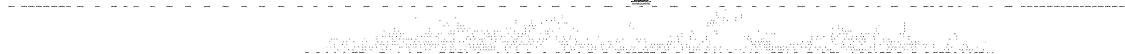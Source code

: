 # Network structure generated by ABC

digraph network {
size = "7.5,10";
center = true;
edge [dir = back];

{
  node [shape = plaintext];
  edge [style = invis];
  LevelTitle1 [label=""];
  LevelTitle2 [label=""];
  Level17 [label = ""];
  Level16 [label = ""];
  Level15 [label = ""];
  Level14 [label = ""];
  Level13 [label = ""];
  Level12 [label = ""];
  Level11 [label = ""];
  Level10 [label = ""];
  Level9 [label = ""];
  Level8 [label = ""];
  Level7 [label = ""];
  Level6 [label = ""];
  Level5 [label = ""];
  Level4 [label = ""];
  Level3 [label = ""];
  Level2 [label = ""];
  Level1 [label = ""];
  Level0 [label = ""];
  LevelTitle1 ->  LevelTitle2 ->  Level17 ->  Level16 ->  Level15 ->  Level14 ->  Level13 ->  Level12 ->  Level11 ->  Level10 ->  Level9 ->  Level8 ->  Level7 ->  Level6 ->  Level5 ->  Level4 ->  Level3 ->  Level2 ->  Level1 ->  Level0;
}

{
  rank = same;
  LevelTitle1;
  title1 [shape=plaintext,
          fontsize=20,
          fontname = "Times-Roman",
          label="Network structure visualized by ABC\nBenchmark \"top\". Time was Thu Oct  8 20:19:14 2020. "
         ];
}

{
  rank = same;
  LevelTitle2;
  title2 [shape=plaintext,
          fontsize=18,
          fontname = "Times-Roman",
          label="The network contains 664 logic nodes and 27 latches.\n"
         ];
}

{
  rank = same;
  Level17;
  Node43 [label = "pmasterxxxxen_vdbufi", shape = invtriangle, color = coral, fillcolor = coral];
  Node44 [label = "presetxxxxsbcresetpcc", shape = invtriangle, color = coral, fillcolor = coral];
  Node45 [label = "pwdcntxxxxwd_cnt1", shape = invtriangle, color = coral, fillcolor = coral];
  Node46 [label = "pmasterxxxxen_abufo", shape = invtriangle, color = coral, fillcolor = coral];
  Node47 [label = "pwdcntxxxxwd_cnt0", shape = invtriangle, color = coral, fillcolor = coral];
  Node48 [label = "pwdcntxxxxwd_cnt2", shape = invtriangle, color = coral, fillcolor = coral];
  Node49 [label = "pmasterxxxxen_pdbufo", shape = invtriangle, color = coral, fillcolor = coral];
  Node50 [label = "pnubusxxxxnubusactive", shape = invtriangle, color = coral, fillcolor = coral];
  Node51 [label = "pphysrecxxxxnextstate0", shape = invtriangle, color = coral, fillcolor = coral];
  Node52 [label = "pslavexxxxsbcreqcode2", shape = invtriangle, color = coral, fillcolor = coral];
  Node53 [label = "pwdcntxxxxnextstate3", shape = invtriangle, color = coral, fillcolor = coral];
  Node54 [label = "pslavexxxxsbcreqcode0", shape = invtriangle, color = coral, fillcolor = coral];
  Node55 [label = "pvirmachxxxxsbcsetdirty", shape = invtriangle, color = coral, fillcolor = coral];
  Node56 [label = "pwdcntxxxxnextstate2", shape = invtriangle, color = coral, fillcolor = coral];
  Node57 [label = "porxxxxen_start", shape = invtriangle, color = coral, fillcolor = coral];
  Node58 [label = "porxxxxsbcackcode0", shape = invtriangle, color = coral, fillcolor = coral];
  Node59 [label = "pslavexxxxsbcreqcode1", shape = invtriangle, color = coral, fillcolor = coral];
  Node60 [label = "pslavexxxxsnoopstate_w", shape = invtriangle, color = coral, fillcolor = coral];
  Node61 [label = "pwdcntxxxxnextstate1", shape = invtriangle, color = coral, fillcolor = coral];
  Node62 [label = "porxxxxvsacko", shape = invtriangle, color = coral, fillcolor = coral];
  Node63 [label = "presetxxxxreset", shape = invtriangle, color = coral, fillcolor = coral];
  Node64 [label = "pvirmachxxxxen_vdbufo", shape = invtriangle, color = coral, fillcolor = coral];
  Node65 [label = "porxxxxreseto", shape = invtriangle, color = coral, fillcolor = coral];
  Node66 [label = "porxxxxsbcackcodelatch", shape = invtriangle, color = coral, fillcolor = coral];
  Node67 [label = "pslavexxxxgeneratenextstate", shape = invtriangle, color = coral, fillcolor = coral];
  Node68 [label = "pvirmachxxxxsbcconfigure", shape = invtriangle, color = coral, fillcolor = coral];
  Node69 [label = "pmasterxxxxl_dbufo_if_tm0", shape = invtriangle, color = coral, fillcolor = coral];
  Node70 [label = "porxxxxacko", shape = invtriangle, color = coral, fillcolor = coral];
  Node71 [label = "pmasterxxxxsbc_writecache", shape = invtriangle, color = coral, fillcolor = coral];
  Node72 [label = "porxxxxen_vcntl", shape = invtriangle, color = coral, fillcolor = coral];
  Node73 [label = "pnubusxxxxl_pabufi", shape = invtriangle, color = coral, fillcolor = coral];
  Node74 [label = "pnextstatexxxxcoherencystate2o", shape = invtriangle, color = coral, fillcolor = coral];
  Node75 [label = "pmasterxxxxrqsto", shape = invtriangle, color = coral, fillcolor = coral];
  Node76 [label = "porxxxxvacko", shape = invtriangle, color = coral, fillcolor = coral];
  Node77 [label = "pslavexxxxl_vabufi", shape = invtriangle, color = coral, fillcolor = coral];
  Node78 [label = "pslavexxxxsnoopaddrfromproc", shape = invtriangle, color = coral, fillcolor = coral];
  Node79 [label = "porxxxxsbcackcode1", shape = invtriangle, color = coral, fillcolor = coral];
  Node80 [label = "porxxxxstarto", shape = invtriangle, color = coral, fillcolor = coral];
  Node81 [label = "pmasterxxxxl_pdbufi", shape = invtriangle, color = coral, fillcolor = coral];
  Node82 [label = "porxxxxsbcackcode2", shape = invtriangle, color = coral, fillcolor = coral];
  Node83 [label = "pslavexxxxsbcreq", shape = invtriangle, color = coral, fillcolor = coral];
  Node84 [label = "porxxxxl_dbufo", shape = invtriangle, color = coral, fillcolor = coral];
  Node85 [label = "porxxxxsbcackcode3", shape = invtriangle, color = coral, fillcolor = coral];
  Node86 [label = "pslavexxxxsnoopvtagstate_r", shape = invtriangle, color = coral, fillcolor = coral];
  Node87 [label = "porxxxxtm0o", shape = invtriangle, color = coral, fillcolor = coral];
  Node88 [label = "pphysrecxxxxnextstate1", shape = invtriangle, color = coral, fillcolor = coral];
  Node89 [label = "pmasterxxxxarb_active", shape = invtriangle, color = coral, fillcolor = coral];
  Node90 [label = "porxxxxen_cntl", shape = invtriangle, color = coral, fillcolor = coral];
  Node91 [label = "porxxxxtm1o", shape = invtriangle, color = coral, fillcolor = coral];
  Node92 [label = "pencodemuxxxxxmx_ad_8", shape = invtriangle, color = coral, fillcolor = coral];
  Node93 [label = "pmasterxxxxen_pdbufi", shape = invtriangle, color = coral, fillcolor = coral];
  Node94 [label = "porxxxxsbcack", shape = invtriangle, color = coral, fillcolor = coral];
  Node95 [label = "porxxxxvtm1o", shape = invtriangle, color = coral, fillcolor = coral];
  Node96 [label = "pslavexxxxsnoopvtag_w", shape = invtriangle, color = coral, fillcolor = coral];
  Node97 [label = "porxxxxvtm0o", shape = invtriangle, color = coral, fillcolor = coral];
  Node98 [label = "pvirmachxxxxsbccacherelease", shape = invtriangle, color = coral, fillcolor = coral];
  Node100 [label = "nresetxxxxstate0L_in", shape = box, color = coral, fillcolor = coral];
  Node103 [label = "nnubusxxxxstate1L_in", shape = box, color = coral, fillcolor = coral];
  Node106 [label = "nslavexxxxstate0L_in", shape = box, color = coral, fillcolor = coral];
  Node109 [label = "nslavexxxxstate1L_in", shape = box, color = coral, fillcolor = coral];
  Node112 [label = "nslavexxxxstate2L_in", shape = box, color = coral, fillcolor = coral];
  Node115 [label = "nmasterxxxxstate1L_in", shape = box, color = coral, fillcolor = coral];
  Node118 [label = "nmasterxxxxstate2L_in", shape = box, color = coral, fillcolor = coral];
  Node121 [label = "nmasterxxxxstate3L_in", shape = box, color = coral, fillcolor = coral];
  Node124 [label = "nnubusxxxxstate0L_in", shape = box, color = coral, fillcolor = coral];
  Node127 [label = "nmasterxxxxstate0L_in", shape = box, color = coral, fillcolor = coral];
  Node130 [label = "nresetxxxxstate1L_in", shape = box, color = coral, fillcolor = coral];
  Node133 [label = "nset_ex_wd_cnt1L_in", shape = box, color = coral, fillcolor = coral];
  Node136 [label = "nresetxxxxstate2L_in", shape = box, color = coral, fillcolor = coral];
  Node139 [label = "nreset_wd_cntL_in", shape = box, color = coral, fillcolor = coral];
  Node142 [label = "nvirmachxxxxstate0L_in", shape = box, color = coral, fillcolor = coral];
  Node145 [label = "nwd_cnt_testL_in", shape = box, color = coral, fillcolor = coral];
  Node148 [label = "nvirmachxxxxstate1L_in", shape = box, color = coral, fillcolor = coral];
  Node151 [label = "nincr_wd_cntL_in", shape = box, color = coral, fillcolor = coral];
  Node154 [label = "nwdcntxxxxstate0L_in", shape = box, color = coral, fillcolor = coral];
  Node157 [label = "nv_receive_beginL_in", shape = box, color = coral, fillcolor = coral];
  Node160 [label = "ngen_resetL_in", shape = box, color = coral, fillcolor = coral];
  Node163 [label = "np_receive_beginL_in", shape = box, color = coral, fillcolor = coral];
  Node166 [label = "nintr_reqL_in", shape = box, color = coral, fillcolor = coral];
  Node169 [label = "nintr_doneL_in", shape = box, color = coral, fillcolor = coral];
  Node172 [label = "nv_transmit_beginL_in", shape = box, color = coral, fillcolor = coral];
  Node175 [label = "nupdatereqL_in", shape = box, color = coral, fillcolor = coral];
  Node178 [label = "nupdatedoneL_in", shape = box, color = coral, fillcolor = coral];
}

{
  rank = same;
  Level16;
  Node387 [label = "387\n", shape = ellipse];
}

{
  rank = same;
  Level15;
  Node381 [label = "381\n", shape = ellipse];
}

{
  rank = same;
  Level14;
  Node380 [label = "380\n", shape = ellipse];
  Node593 [label = "593\n", shape = ellipse];
  Node836 [label = "836\n", shape = ellipse];
}

{
  rank = same;
  Level13;
  Node379 [label = "379\n", shape = ellipse];
  Node542 [label = "542\n", shape = ellipse];
  Node552 [label = "552\n", shape = ellipse];
  Node575 [label = "575\n", shape = ellipse];
  Node591 [label = "591\n", shape = ellipse];
  Node681 [label = "681\n", shape = ellipse];
  Node754 [label = "754\n", shape = ellipse];
  Node835 [label = "835\n", shape = ellipse];
}

{
  rank = same;
  Level12;
  Node372 [label = "372\n", shape = ellipse];
  Node424 [label = "424\n", shape = ellipse];
  Node532 [label = "532\n", shape = ellipse];
  Node550 [label = "550\n", shape = ellipse];
  Node551 [label = "551\n", shape = ellipse];
  Node573 [label = "573\n", shape = ellipse];
  Node588 [label = "588\n", shape = ellipse];
  Node589 [label = "589\n", shape = ellipse];
  Node676 [label = "676\n", shape = ellipse];
  Node735 [label = "735\n", shape = ellipse];
  Node793 [label = "793\n", shape = ellipse];
}

{
  rank = same;
  Level11;
  Node339 [label = "339\n", shape = ellipse];
  Node369 [label = "369\n", shape = ellipse];
  Node371 [label = "371\n", shape = ellipse];
  Node422 [label = "422\n", shape = ellipse];
  Node530 [label = "530\n", shape = ellipse];
  Node546 [label = "546\n", shape = ellipse];
  Node549 [label = "549\n", shape = ellipse];
  Node574 [label = "574\n", shape = ellipse];
  Node586 [label = "586\n", shape = ellipse];
  Node639 [label = "639\n", shape = ellipse];
  Node675 [label = "675\n", shape = ellipse];
  Node705 [label = "705\n", shape = ellipse];
  Node734 [label = "734\n", shape = ellipse];
  Node784 [label = "784\n", shape = ellipse];
  Node791 [label = "791\n", shape = ellipse];
  Node792 [label = "792\n", shape = ellipse];
}

{
  rank = same;
  Level10;
  Node310 [label = "310\n", shape = ellipse];
  Node330 [label = "330\n", shape = ellipse];
  Node368 [label = "368\n", shape = ellipse];
  Node370 [label = "370\n", shape = ellipse];
  Node529 [label = "529\n", shape = ellipse];
  Node545 [label = "545\n", shape = ellipse];
  Node548 [label = "548\n", shape = ellipse];
  Node585 [label = "585\n", shape = ellipse];
  Node617 [label = "617\n", shape = ellipse];
  Node638 [label = "638\n", shape = ellipse];
  Node662 [label = "662\n", shape = ellipse];
  Node674 [label = "674\n", shape = ellipse];
  Node702 [label = "702\n", shape = ellipse];
  Node733 [label = "733\n", shape = ellipse];
  Node753 [label = "753\n", shape = ellipse];
  Node776 [label = "776\n", shape = ellipse];
}

{
  rank = same;
  Level9;
  Node307 [label = "307\n", shape = ellipse];
  Node329 [label = "329\n", shape = ellipse];
  Node367 [label = "367\n", shape = ellipse];
  Node432 [label = "432\n", shape = ellipse];
  Node447 [label = "447\n", shape = ellipse];
  Node496 [label = "496\n", shape = ellipse];
  Node513 [label = "513\n", shape = ellipse];
  Node528 [label = "528\n", shape = ellipse];
  Node543 [label = "543\n", shape = ellipse];
  Node584 [label = "584\n", shape = ellipse];
  Node587 [label = "587\n", shape = ellipse];
  Node616 [label = "616\n", shape = ellipse];
  Node637 [label = "637\n", shape = ellipse];
  Node661 [label = "661\n", shape = ellipse];
  Node672 [label = "672\n", shape = ellipse];
  Node701 [label = "701\n", shape = ellipse];
  Node731 [label = "731\n", shape = ellipse];
  Node752 [label = "752\n", shape = ellipse];
  Node774 [label = "774\n", shape = ellipse];
  Node775 [label = "775\n", shape = ellipse];
}

{
  rank = same;
  Level8;
  Node218 [label = "218\n", shape = ellipse];
  Node262 [label = "262\n", shape = ellipse];
  Node306 [label = "306\n", shape = ellipse];
  Node328 [label = "328\n", shape = ellipse];
  Node366 [label = "366\n", shape = ellipse];
  Node405 [label = "405\n", shape = ellipse];
  Node428 [label = "428\n", shape = ellipse];
  Node436 [label = "436\n", shape = ellipse];
  Node446 [label = "446\n", shape = ellipse];
  Node472 [label = "472\n", shape = ellipse];
  Node494 [label = "494\n", shape = ellipse];
  Node508 [label = "508\n", shape = ellipse];
  Node512 [label = "512\n", shape = ellipse];
  Node527 [label = "527\n", shape = ellipse];
  Node541 [label = "541\n", shape = ellipse];
  Node553 [label = "553\n", shape = ellipse];
  Node565 [label = "565\n", shape = ellipse];
  Node572 [label = "572\n", shape = ellipse];
  Node583 [label = "583\n", shape = ellipse];
  Node615 [label = "615\n", shape = ellipse];
  Node636 [label = "636\n", shape = ellipse];
  Node651 [label = "651\n", shape = ellipse];
  Node656 [label = "656\n", shape = ellipse];
  Node671 [label = "671\n", shape = ellipse];
  Node699 [label = "699\n", shape = ellipse];
  Node730 [label = "730\n", shape = ellipse];
  Node732 [label = "732\n", shape = ellipse];
  Node743 [label = "743\n", shape = ellipse];
  Node751 [label = "751\n", shape = ellipse];
  Node763 [label = "763\n", shape = ellipse];
  Node772 [label = "772\n", shape = ellipse];
  Node773 [label = "773\n", shape = ellipse];
  Node829 [label = "829\n", shape = ellipse];
}

{
  rank = same;
  Level7;
  Node189 [label = "189\n", shape = ellipse];
  Node216 [label = "216\n", shape = ellipse];
  Node261 [label = "261\n", shape = ellipse];
  Node274 [label = "274\n", shape = ellipse];
  Node303 [label = "303\n", shape = ellipse];
  Node323 [label = "323\n", shape = ellipse];
  Node343 [label = "343\n", shape = ellipse];
  Node357 [label = "357\n", shape = ellipse];
  Node403 [label = "403\n", shape = ellipse];
  Node417 [label = "417\n", shape = ellipse];
  Node427 [label = "427\n", shape = ellipse];
  Node439 [label = "439\n", shape = ellipse];
  Node445 [label = "445\n", shape = ellipse];
  Node456 [label = "456\n", shape = ellipse];
  Node471 [label = "471\n", shape = ellipse];
  Node484 [label = "484\n", shape = ellipse];
  Node495 [label = "495\n", shape = ellipse];
  Node507 [label = "507\n", shape = ellipse];
  Node511 [label = "511\n", shape = ellipse];
  Node524 [label = "524\n", shape = ellipse];
  Node539 [label = "539\n", shape = ellipse];
  Node564 [label = "564\n", shape = ellipse];
  Node566 [label = "566\n", shape = ellipse];
  Node582 [label = "582\n", shape = ellipse];
  Node602 [label = "602\n", shape = ellipse];
  Node614 [label = "614\n", shape = ellipse];
  Node625 [label = "625\n", shape = ellipse];
  Node635 [label = "635\n", shape = ellipse];
  Node650 [label = "650\n", shape = ellipse];
  Node655 [label = "655\n", shape = ellipse];
  Node670 [label = "670\n", shape = ellipse];
  Node687 [label = "687\n", shape = ellipse];
  Node698 [label = "698\n", shape = ellipse];
  Node717 [label = "717\n", shape = ellipse];
  Node729 [label = "729\n", shape = ellipse];
  Node741 [label = "741\n", shape = ellipse];
  Node750 [label = "750\n", shape = ellipse];
  Node762 [label = "762\n", shape = ellipse];
  Node771 [label = "771\n", shape = ellipse];
  Node827 [label = "827\n", shape = ellipse];
  Node841 [label = "841\n", shape = ellipse];
  Node842 [label = "842\n", shape = ellipse];
  Node843 [label = "843\n", shape = ellipse];
}

{
  rank = same;
  Level6;
  Node188 [label = "188\n", shape = ellipse];
  Node214 [label = "214\n", shape = ellipse];
  Node260 [label = "260\n", shape = ellipse];
  Node270 [label = "270\n", shape = ellipse];
  Node273 [label = "273\n", shape = ellipse];
  Node283 [label = "283\n", shape = ellipse];
  Node302 [label = "302\n", shape = ellipse];
  Node320 [label = "320\n", shape = ellipse];
  Node322 [label = "322\n", shape = ellipse];
  Node327 [label = "327\n", shape = ellipse];
  Node353 [label = "353\n", shape = ellipse];
  Node356 [label = "356\n", shape = ellipse];
  Node363 [label = "363\n", shape = ellipse];
  Node386 [label = "386\n", shape = ellipse];
  Node401 [label = "401\n", shape = ellipse];
  Node416 [label = "416\n", shape = ellipse];
  Node438 [label = "438\n", shape = ellipse];
  Node444 [label = "444\n", shape = ellipse];
  Node455 [label = "455\n", shape = ellipse];
  Node469 [label = "469\n", shape = ellipse];
  Node483 [label = "483\n", shape = ellipse];
  Node493 [label = "493\n", shape = ellipse];
  Node497 [label = "497\n", shape = ellipse];
  Node506 [label = "506\n", shape = ellipse];
  Node510 [label = "510\n", shape = ellipse];
  Node522 [label = "522\n", shape = ellipse];
  Node523 [label = "523\n", shape = ellipse];
  Node525 [label = "525\n", shape = ellipse];
  Node538 [label = "538\n", shape = ellipse];
  Node540 [label = "540\n", shape = ellipse];
  Node601 [label = "601\n", shape = ellipse];
  Node612 [label = "612\n", shape = ellipse];
  Node624 [label = "624\n", shape = ellipse];
  Node634 [label = "634\n", shape = ellipse];
  Node647 [label = "647\n", shape = ellipse];
  Node654 [label = "654\n", shape = ellipse];
  Node669 [label = "669\n", shape = ellipse];
  Node673 [label = "673\n", shape = ellipse];
  Node686 [label = "686\n", shape = ellipse];
  Node697 [label = "697\n", shape = ellipse];
  Node716 [label = "716\n", shape = ellipse];
  Node727 [label = "727\n", shape = ellipse];
  Node740 [label = "740\n", shape = ellipse];
  Node749 [label = "749\n", shape = ellipse];
  Node760 [label = "760\n", shape = ellipse];
  Node770 [label = "770\n", shape = ellipse];
  Node804 [label = "804\n", shape = ellipse];
  Node822 [label = "822\n", shape = ellipse];
  Node828 [label = "828\n", shape = ellipse];
  Node838 [label = "838\n", shape = ellipse];
  Node839 [label = "839\n", shape = ellipse];
}

{
  rank = same;
  Level5;
  Node187 [label = "187\n", shape = ellipse];
  Node202 [label = "202\n", shape = ellipse];
  Node213 [label = "213\n", shape = ellipse];
  Node229 [label = "229\n", shape = ellipse];
  Node243 [label = "243\n", shape = ellipse];
  Node258 [label = "258\n", shape = ellipse];
  Node269 [label = "269\n", shape = ellipse];
  Node271 [label = "271\n", shape = ellipse];
  Node282 [label = "282\n", shape = ellipse];
  Node300 [label = "300\n", shape = ellipse];
  Node301 [label = "301\n", shape = ellipse];
  Node314 [label = "314\n", shape = ellipse];
  Node318 [label = "318\n", shape = ellipse];
  Node319 [label = "319\n", shape = ellipse];
  Node321 [label = "321\n", shape = ellipse];
  Node324 [label = "324\n", shape = ellipse];
  Node338 [label = "338\n", shape = ellipse];
  Node342 [label = "342\n", shape = ellipse];
  Node352 [label = "352\n", shape = ellipse];
  Node355 [label = "355\n", shape = ellipse];
  Node362 [label = "362\n", shape = ellipse];
  Node383 [label = "383\n", shape = ellipse];
  Node402 [label = "402\n", shape = ellipse];
  Node404 [label = "404\n", shape = ellipse];
  Node411 [label = "411\n", shape = ellipse];
  Node423 [label = "423\n", shape = ellipse];
  Node426 [label = "426\n", shape = ellipse];
  Node454 [label = "454\n", shape = ellipse];
  Node468 [label = "468\n", shape = ellipse];
  Node470 [label = "470\n", shape = ellipse];
  Node474 [label = "474\n", shape = ellipse];
  Node482 [label = "482\n", shape = ellipse];
  Node492 [label = "492\n", shape = ellipse];
  Node505 [label = "505\n", shape = ellipse];
  Node509 [label = "509\n", shape = ellipse];
  Node521 [label = "521\n", shape = ellipse];
  Node526 [label = "526\n", shape = ellipse];
  Node536 [label = "536\n", shape = ellipse];
  Node554 [label = "554\n", shape = ellipse];
  Node561 [label = "561\n", shape = ellipse];
  Node563 [label = "563\n", shape = ellipse];
  Node571 [label = "571\n", shape = ellipse];
  Node600 [label = "600\n", shape = ellipse];
  Node608 [label = "608\n", shape = ellipse];
  Node623 [label = "623\n", shape = ellipse];
  Node633 [label = "633\n", shape = ellipse];
  Node646 [label = "646\n", shape = ellipse];
  Node653 [label = "653\n", shape = ellipse];
  Node660 [label = "660\n", shape = ellipse];
  Node666 [label = "666\n", shape = ellipse];
  Node668 [label = "668\n", shape = ellipse];
  Node685 [label = "685\n", shape = ellipse];
  Node693 [label = "693\n", shape = ellipse];
  Node696 [label = "696\n", shape = ellipse];
  Node704 [label = "704\n", shape = ellipse];
  Node711 [label = "711\n", shape = ellipse];
  Node715 [label = "715\n", shape = ellipse];
  Node722 [label = "722\n", shape = ellipse];
  Node726 [label = "726\n", shape = ellipse];
  Node739 [label = "739\n", shape = ellipse];
  Node748 [label = "748\n", shape = ellipse];
  Node759 [label = "759\n", shape = ellipse];
  Node769 [label = "769\n", shape = ellipse];
  Node780 [label = "780\n", shape = ellipse];
  Node790 [label = "790\n", shape = ellipse];
  Node800 [label = "800\n", shape = ellipse];
  Node814 [label = "814\n", shape = ellipse];
  Node816 [label = "816\n", shape = ellipse];
  Node821 [label = "821\n", shape = ellipse];
  Node826 [label = "826\n", shape = ellipse];
  Node837 [label = "837\n", shape = ellipse];
}

{
  rank = same;
  Level4;
  Node186 [label = "186\n", shape = ellipse];
  Node197 [label = "197\n", shape = ellipse];
  Node212 [label = "212\n", shape = ellipse];
  Node217 [label = "217\n", shape = ellipse];
  Node225 [label = "225\n", shape = ellipse];
  Node227 [label = "227\n", shape = ellipse];
  Node242 [label = "242\n", shape = ellipse];
  Node250 [label = "250\n", shape = ellipse];
  Node257 [label = "257\n", shape = ellipse];
  Node267 [label = "267\n", shape = ellipse];
  Node278 [label = "278\n", shape = ellipse];
  Node281 [label = "281\n", shape = ellipse];
  Node287 [label = "287\n", shape = ellipse];
  Node294 [label = "294\n", shape = ellipse];
  Node298 [label = "298\n", shape = ellipse];
  Node309 [label = "309\n", shape = ellipse];
  Node313 [label = "313\n", shape = ellipse];
  Node315 [label = "315\n", shape = ellipse];
  Node337 [label = "337\n", shape = ellipse];
  Node350 [label = "350\n", shape = ellipse];
  Node361 [label = "361\n", shape = ellipse];
  Node382 [label = "382\n", shape = ellipse];
  Node393 [label = "393\n", shape = ellipse];
  Node398 [label = "398\n", shape = ellipse];
  Node410 [label = "410\n", shape = ellipse];
  Node415 [label = "415\n", shape = ellipse];
  Node420 [label = "420\n", shape = ellipse];
  Node425 [label = "425\n", shape = ellipse];
  Node431 [label = "431\n", shape = ellipse];
  Node443 [label = "443\n", shape = ellipse];
  Node453 [label = "453\n", shape = ellipse];
  Node462 [label = "462\n", shape = ellipse];
  Node467 [label = "467\n", shape = ellipse];
  Node481 [label = "481\n", shape = ellipse];
  Node491 [label = "491\n", shape = ellipse];
  Node504 [label = "504\n", shape = ellipse];
  Node517 [label = "517\n", shape = ellipse];
  Node535 [label = "535\n", shape = ellipse];
  Node558 [label = "558\n", shape = ellipse];
  Node562 [label = "562\n", shape = ellipse];
  Node570 [label = "570\n", shape = ellipse];
  Node592 [label = "592\n", shape = ellipse];
  Node597 [label = "597\n", shape = ellipse];
  Node599 [label = "599\n", shape = ellipse];
  Node607 [label = "607\n", shape = ellipse];
  Node620 [label = "620\n", shape = ellipse];
  Node632 [label = "632\n", shape = ellipse];
  Node640 [label = "640\n", shape = ellipse];
  Node645 [label = "645\n", shape = ellipse];
  Node659 [label = "659\n", shape = ellipse];
  Node663 [label = "663\n", shape = ellipse];
  Node665 [label = "665\n", shape = ellipse];
  Node667 [label = "667\n", shape = ellipse];
  Node680 [label = "680\n", shape = ellipse];
  Node684 [label = "684\n", shape = ellipse];
  Node691 [label = "691\n", shape = ellipse];
  Node695 [label = "695\n", shape = ellipse];
  Node703 [label = "703\n", shape = ellipse];
  Node708 [label = "708\n", shape = ellipse];
  Node714 [label = "714\n", shape = ellipse];
  Node720 [label = "720\n", shape = ellipse];
  Node725 [label = "725\n", shape = ellipse];
  Node738 [label = "738\n", shape = ellipse];
  Node746 [label = "746\n", shape = ellipse];
  Node756 [label = "756\n", shape = ellipse];
  Node758 [label = "758\n", shape = ellipse];
  Node761 [label = "761\n", shape = ellipse];
  Node768 [label = "768\n", shape = ellipse];
  Node779 [label = "779\n", shape = ellipse];
  Node786 [label = "786\n", shape = ellipse];
  Node789 [label = "789\n", shape = ellipse];
  Node799 [label = "799\n", shape = ellipse];
  Node806 [label = "806\n", shape = ellipse];
  Node813 [label = "813\n", shape = ellipse];
  Node818 [label = "818\n", shape = ellipse];
  Node820 [label = "820\n", shape = ellipse];
  Node825 [label = "825\n", shape = ellipse];
  Node833 [label = "833\n", shape = ellipse];
  Node840 [label = "840\n", shape = ellipse];
}

{
  rank = same;
  Level3;
  Node185 [label = "185\n", shape = ellipse];
  Node193 [label = "193\n", shape = ellipse];
  Node196 [label = "196\n", shape = ellipse];
  Node201 [label = "201\n", shape = ellipse];
  Node206 [label = "206\n", shape = ellipse];
  Node211 [label = "211\n", shape = ellipse];
  Node221 [label = "221\n", shape = ellipse];
  Node224 [label = "224\n", shape = ellipse];
  Node226 [label = "226\n", shape = ellipse];
  Node232 [label = "232\n", shape = ellipse];
  Node238 [label = "238\n", shape = ellipse];
  Node241 [label = "241\n", shape = ellipse];
  Node248 [label = "248\n", shape = ellipse];
  Node256 [label = "256\n", shape = ellipse];
  Node266 [label = "266\n", shape = ellipse];
  Node277 [label = "277\n", shape = ellipse];
  Node280 [label = "280\n", shape = ellipse];
  Node286 [label = "286\n", shape = ellipse];
  Node292 [label = "292\n", shape = ellipse];
  Node296 [label = "296\n", shape = ellipse];
  Node312 [label = "312\n", shape = ellipse];
  Node326 [label = "326\n", shape = ellipse];
  Node335 [label = "335\n", shape = ellipse];
  Node348 [label = "348\n", shape = ellipse];
  Node354 [label = "354\n", shape = ellipse];
  Node360 [label = "360\n", shape = ellipse];
  Node374 [label = "374\n", shape = ellipse];
  Node378 [label = "378\n", shape = ellipse];
  Node392 [label = "392\n", shape = ellipse];
  Node397 [label = "397\n", shape = ellipse];
  Node409 [label = "409\n", shape = ellipse];
  Node414 [label = "414\n", shape = ellipse];
  Node419 [label = "419\n", shape = ellipse];
  Node430 [label = "430\n", shape = ellipse];
  Node435 [label = "435\n", shape = ellipse];
  Node437 [label = "437\n", shape = ellipse];
  Node442 [label = "442\n", shape = ellipse];
  Node452 [label = "452\n", shape = ellipse];
  Node459 [label = "459\n", shape = ellipse];
  Node461 [label = "461\n", shape = ellipse];
  Node466 [label = "466\n", shape = ellipse];
  Node473 [label = "473\n", shape = ellipse];
  Node476 [label = "476\n", shape = ellipse];
  Node480 [label = "480\n", shape = ellipse];
  Node486 [label = "486\n", shape = ellipse];
  Node490 [label = "490\n", shape = ellipse];
  Node498 [label = "498\n", shape = ellipse];
  Node503 [label = "503\n", shape = ellipse];
  Node516 [label = "516\n", shape = ellipse];
  Node520 [label = "520\n", shape = ellipse];
  Node534 [label = "534\n", shape = ellipse];
  Node537 [label = "537\n", shape = ellipse];
  Node557 [label = "557\n", shape = ellipse];
  Node569 [label = "569\n", shape = ellipse];
  Node581 [label = "581\n", shape = ellipse];
  Node590 [label = "590\n", shape = ellipse];
  Node596 [label = "596\n", shape = ellipse];
  Node604 [label = "604\n", shape = ellipse];
  Node606 [label = "606\n", shape = ellipse];
  Node611 [label = "611\n", shape = ellipse];
  Node619 [label = "619\n", shape = ellipse];
  Node622 [label = "622\n", shape = ellipse];
  Node631 [label = "631\n", shape = ellipse];
  Node643 [label = "643\n", shape = ellipse];
  Node644 [label = "644\n", shape = ellipse];
  Node658 [label = "658\n", shape = ellipse];
  Node664 [label = "664\n", shape = ellipse];
  Node679 [label = "679\n", shape = ellipse];
  Node683 [label = "683\n", shape = ellipse];
  Node690 [label = "690\n", shape = ellipse];
  Node694 [label = "694\n", shape = ellipse];
  Node700 [label = "700\n", shape = ellipse];
  Node706 [label = "706\n", shape = ellipse];
  Node707 [label = "707\n", shape = ellipse];
  Node713 [label = "713\n", shape = ellipse];
  Node719 [label = "719\n", shape = ellipse];
  Node724 [label = "724\n", shape = ellipse];
  Node737 [label = "737\n", shape = ellipse];
  Node745 [label = "745\n", shape = ellipse];
  Node755 [label = "755\n", shape = ellipse];
  Node757 [label = "757\n", shape = ellipse];
  Node766 [label = "766\n", shape = ellipse];
  Node767 [label = "767\n", shape = ellipse];
  Node778 [label = "778\n", shape = ellipse];
  Node785 [label = "785\n", shape = ellipse];
  Node788 [label = "788\n", shape = ellipse];
  Node798 [label = "798\n", shape = ellipse];
  Node803 [label = "803\n", shape = ellipse];
  Node805 [label = "805\n", shape = ellipse];
  Node809 [label = "809\n", shape = ellipse];
  Node812 [label = "812\n", shape = ellipse];
  Node815 [label = "815\n", shape = ellipse];
  Node819 [label = "819\n", shape = ellipse];
  Node824 [label = "824\n", shape = ellipse];
  Node831 [label = "831\n", shape = ellipse];
  Node834 [label = "834\n", shape = ellipse];
}

{
  rank = same;
  Level2;
  Node181 [label = "181\n", shape = ellipse];
  Node183 [label = "183\n", shape = ellipse];
  Node192 [label = "192\n", shape = ellipse];
  Node195 [label = "195\n", shape = ellipse];
  Node198 [label = "198\n", shape = ellipse];
  Node200 [label = "200\n", shape = ellipse];
  Node205 [label = "205\n", shape = ellipse];
  Node208 [label = "208\n", shape = ellipse];
  Node210 [label = "210\n", shape = ellipse];
  Node220 [label = "220\n", shape = ellipse];
  Node223 [label = "223\n", shape = ellipse];
  Node228 [label = "228\n", shape = ellipse];
  Node231 [label = "231\n", shape = ellipse];
  Node236 [label = "236\n", shape = ellipse];
  Node237 [label = "237\n", shape = ellipse];
  Node240 [label = "240\n", shape = ellipse];
  Node245 [label = "245\n", shape = ellipse];
  Node247 [label = "247\n", shape = ellipse];
  Node252 [label = "252\n", shape = ellipse];
  Node255 [label = "255\n", shape = ellipse];
  Node265 [label = "265\n", shape = ellipse];
  Node276 [label = "276\n", shape = ellipse];
  Node279 [label = "279\n", shape = ellipse];
  Node285 [label = "285\n", shape = ellipse];
  Node289 [label = "289\n", shape = ellipse];
  Node291 [label = "291\n", shape = ellipse];
  Node293 [label = "293\n", shape = ellipse];
  Node295 [label = "295\n", shape = ellipse];
  Node299 [label = "299\n", shape = ellipse];
  Node305 [label = "305\n", shape = ellipse];
  Node308 [label = "308\n", shape = ellipse];
  Node311 [label = "311\n", shape = ellipse];
  Node317 [label = "317\n", shape = ellipse];
  Node325 [label = "325\n", shape = ellipse];
  Node333 [label = "333\n", shape = ellipse];
  Node336 [label = "336\n", shape = ellipse];
  Node341 [label = "341\n", shape = ellipse];
  Node347 [label = "347\n", shape = ellipse];
  Node351 [label = "351\n", shape = ellipse];
  Node359 [label = "359\n", shape = ellipse];
  Node373 [label = "373\n", shape = ellipse];
  Node376 [label = "376\n", shape = ellipse];
  Node385 [label = "385\n", shape = ellipse];
  Node391 [label = "391\n", shape = ellipse];
  Node395 [label = "395\n", shape = ellipse];
  Node400 [label = "400\n", shape = ellipse];
  Node407 [label = "407\n", shape = ellipse];
  Node413 [label = "413\n", shape = ellipse];
  Node421 [label = "421\n", shape = ellipse];
  Node429 [label = "429\n", shape = ellipse];
  Node434 [label = "434\n", shape = ellipse];
  Node441 [label = "441\n", shape = ellipse];
  Node448 [label = "448\n", shape = ellipse];
  Node449 [label = "449\n", shape = ellipse];
  Node451 [label = "451\n", shape = ellipse];
  Node457 [label = "457\n", shape = ellipse];
  Node458 [label = "458\n", shape = ellipse];
  Node460 [label = "460\n", shape = ellipse];
  Node465 [label = "465\n", shape = ellipse];
  Node475 [label = "475\n", shape = ellipse];
  Node479 [label = "479\n", shape = ellipse];
  Node485 [label = "485\n", shape = ellipse];
  Node487 [label = "487\n", shape = ellipse];
  Node489 [label = "489\n", shape = ellipse];
  Node501 [label = "501\n", shape = ellipse];
  Node502 [label = "502\n", shape = ellipse];
  Node515 [label = "515\n", shape = ellipse];
  Node519 [label = "519\n", shape = ellipse];
  Node531 [label = "531\n", shape = ellipse];
  Node533 [label = "533\n", shape = ellipse];
  Node556 [label = "556\n", shape = ellipse];
  Node560 [label = "560\n", shape = ellipse];
  Node568 [label = "568\n", shape = ellipse];
  Node577 [label = "577\n", shape = ellipse];
  Node579 [label = "579\n", shape = ellipse];
  Node580 [label = "580\n", shape = ellipse];
  Node595 [label = "595\n", shape = ellipse];
  Node598 [label = "598\n", shape = ellipse];
  Node603 [label = "603\n", shape = ellipse];
  Node605 [label = "605\n", shape = ellipse];
  Node610 [label = "610\n", shape = ellipse];
  Node618 [label = "618\n", shape = ellipse];
  Node621 [label = "621\n", shape = ellipse];
  Node626 [label = "626\n", shape = ellipse];
  Node629 [label = "629\n", shape = ellipse];
  Node630 [label = "630\n", shape = ellipse];
  Node642 [label = "642\n", shape = ellipse];
  Node649 [label = "649\n", shape = ellipse];
  Node657 [label = "657\n", shape = ellipse];
  Node677 [label = "677\n", shape = ellipse];
  Node682 [label = "682\n", shape = ellipse];
  Node688 [label = "688\n", shape = ellipse];
  Node689 [label = "689\n", shape = ellipse];
  Node692 [label = "692\n", shape = ellipse];
  Node710 [label = "710\n", shape = ellipse];
  Node718 [label = "718\n", shape = ellipse];
  Node721 [label = "721\n", shape = ellipse];
  Node723 [label = "723\n", shape = ellipse];
  Node728 [label = "728\n", shape = ellipse];
  Node736 [label = "736\n", shape = ellipse];
  Node742 [label = "742\n", shape = ellipse];
  Node744 [label = "744\n", shape = ellipse];
  Node747 [label = "747\n", shape = ellipse];
  Node765 [label = "765\n", shape = ellipse];
  Node777 [label = "777\n", shape = ellipse];
  Node783 [label = "783\n", shape = ellipse];
  Node795 [label = "795\n", shape = ellipse];
  Node797 [label = "797\n", shape = ellipse];
  Node802 [label = "802\n", shape = ellipse];
  Node808 [label = "808\n", shape = ellipse];
  Node811 [label = "811\n", shape = ellipse];
  Node823 [label = "823\n", shape = ellipse];
  Node830 [label = "830\n", shape = ellipse];
  Node832 [label = "832\n", shape = ellipse];
}

{
  rank = same;
  Level1;
  Node180 [label = "180\n", shape = ellipse];
  Node182 [label = "182\n", shape = ellipse];
  Node184 [label = "184\n", shape = ellipse];
  Node190 [label = "190\n", shape = ellipse];
  Node191 [label = "191\n", shape = ellipse];
  Node194 [label = "194\n", shape = ellipse];
  Node199 [label = "199\n", shape = ellipse];
  Node203 [label = "203\n", shape = ellipse];
  Node204 [label = "204\n", shape = ellipse];
  Node207 [label = "207\n", shape = ellipse];
  Node209 [label = "209\n", shape = ellipse];
  Node215 [label = "215\n", shape = ellipse];
  Node219 [label = "219\n", shape = ellipse];
  Node222 [label = "222\n", shape = ellipse];
  Node230 [label = "230\n", shape = ellipse];
  Node233 [label = "233\n", shape = ellipse];
  Node234 [label = "234\n", shape = ellipse];
  Node235 [label = "235\n", shape = ellipse];
  Node239 [label = "239\n", shape = ellipse];
  Node244 [label = "244\n", shape = ellipse];
  Node246 [label = "246\n", shape = ellipse];
  Node249 [label = "249\n", shape = ellipse];
  Node251 [label = "251\n", shape = ellipse];
  Node253 [label = "253\n", shape = ellipse];
  Node254 [label = "254\n", shape = ellipse];
  Node259 [label = "259\n", shape = ellipse];
  Node263 [label = "263\n", shape = ellipse];
  Node264 [label = "264\n", shape = ellipse];
  Node268 [label = "268\n", shape = ellipse];
  Node272 [label = "272\n", shape = ellipse];
  Node275 [label = "275\n", shape = ellipse];
  Node284 [label = "284\n", shape = ellipse];
  Node288 [label = "288\n", shape = ellipse];
  Node290 [label = "290\n", shape = ellipse];
  Node297 [label = "297\n", shape = ellipse];
  Node304 [label = "304\n", shape = ellipse];
  Node316 [label = "316\n", shape = ellipse];
  Node331 [label = "331\n", shape = ellipse];
  Node332 [label = "332\n", shape = ellipse];
  Node334 [label = "334\n", shape = ellipse];
  Node340 [label = "340\n", shape = ellipse];
  Node344 [label = "344\n", shape = ellipse];
  Node345 [label = "345\n", shape = ellipse];
  Node346 [label = "346\n", shape = ellipse];
  Node349 [label = "349\n", shape = ellipse];
  Node358 [label = "358\n", shape = ellipse];
  Node364 [label = "364\n", shape = ellipse];
  Node365 [label = "365\n", shape = ellipse];
  Node375 [label = "375\n", shape = ellipse];
  Node377 [label = "377\n", shape = ellipse];
  Node384 [label = "384\n", shape = ellipse];
  Node388 [label = "388\n", shape = ellipse];
  Node389 [label = "389\n", shape = ellipse];
  Node390 [label = "390\n", shape = ellipse];
  Node394 [label = "394\n", shape = ellipse];
  Node396 [label = "396\n", shape = ellipse];
  Node399 [label = "399\n", shape = ellipse];
  Node406 [label = "406\n", shape = ellipse];
  Node408 [label = "408\n", shape = ellipse];
  Node412 [label = "412\n", shape = ellipse];
  Node418 [label = "418\n", shape = ellipse];
  Node433 [label = "433\n", shape = ellipse];
  Node440 [label = "440\n", shape = ellipse];
  Node450 [label = "450\n", shape = ellipse];
  Node463 [label = "463\n", shape = ellipse];
  Node464 [label = "464\n", shape = ellipse];
  Node477 [label = "477\n", shape = ellipse];
  Node478 [label = "478\n", shape = ellipse];
  Node488 [label = "488\n", shape = ellipse];
  Node499 [label = "499\n", shape = ellipse];
  Node500 [label = "500\n", shape = ellipse];
  Node514 [label = "514\n", shape = ellipse];
  Node518 [label = "518\n", shape = ellipse];
  Node544 [label = "544\n", shape = ellipse];
  Node547 [label = "547\n", shape = ellipse];
  Node555 [label = "555\n", shape = ellipse];
  Node559 [label = "559\n", shape = ellipse];
  Node567 [label = "567\n", shape = ellipse];
  Node576 [label = "576\n", shape = ellipse];
  Node578 [label = "578\n", shape = ellipse];
  Node594 [label = "594\n", shape = ellipse];
  Node609 [label = "609\n", shape = ellipse];
  Node613 [label = "613\n", shape = ellipse];
  Node627 [label = "627\n", shape = ellipse];
  Node628 [label = "628\n", shape = ellipse];
  Node641 [label = "641\n", shape = ellipse];
  Node648 [label = "648\n", shape = ellipse];
  Node652 [label = "652\n", shape = ellipse];
  Node678 [label = "678\n", shape = ellipse];
  Node709 [label = "709\n", shape = ellipse];
  Node712 [label = "712\n", shape = ellipse];
  Node764 [label = "764\n", shape = ellipse];
  Node781 [label = "781\n", shape = ellipse];
  Node782 [label = "782\n", shape = ellipse];
  Node787 [label = "787\n", shape = ellipse];
  Node794 [label = "794\n", shape = ellipse];
  Node796 [label = "796\n", shape = ellipse];
  Node801 [label = "801\n", shape = ellipse];
  Node807 [label = "807\n", shape = ellipse];
  Node810 [label = "810\n", shape = ellipse];
  Node817 [label = "817\n", shape = ellipse];
}

{
  rank = same;
  Level0;
  Node1 [label = "clock", shape = triangle, color = coral, fillcolor = coral];
  Node2 [label = "ppccconfirm", shape = triangle, color = coral, fillcolor = coral];
  Node3 [label = "pstarto", shape = triangle, color = coral, fillcolor = coral];
  Node4 [label = "ppccreqcode1", shape = triangle, color = coral, fillcolor = coral];
  Node5 [label = "ptm0i", shape = triangle, color = coral, fillcolor = coral];
  Node6 [label = "ppccreqcode2", shape = triangle, color = coral, fillcolor = coral];
  Node7 [label = "ptm1i", shape = triangle, color = coral, fillcolor = coral];
  Node8 [label = "ppccreqcode3", shape = triangle, color = coral, fillcolor = coral];
  Node9 [label = "ptm1l", shape = triangle, color = coral, fillcolor = coral];
  Node10 [label = "pwdcntxxxxstate1", shape = triangle, color = coral, fillcolor = coral];
  Node11 [label = "pwdcntxxxxstate3", shape = triangle, color = coral, fillcolor = coral];
  Node12 [label = "packl", shape = triangle, color = coral, fillcolor = coral];
  Node13 [label = "pwdcntxxxxstate2", shape = triangle, color = coral, fillcolor = coral];
  Node14 [label = "pbus_inactive", shape = triangle, color = coral, fillcolor = coral];
  Node15 [label = "ppccreq", shape = triangle, color = coral, fillcolor = coral];
  Node16 [label = "ppccsawreset", shape = triangle, color = coral, fillcolor = coral];
  Node17 [label = "plastrqsti", shape = triangle, color = coral, fillcolor = coral];
  Node18 [label = "pstarti", shape = triangle, color = coral, fillcolor = coral];
  Node19 [label = "preseti", shape = triangle, color = coral, fillcolor = coral];
  Node20 [label = "ptag_match", shape = triangle, color = coral, fillcolor = coral];
  Node21 [label = "packi", shape = triangle, color = coral, fillcolor = coral];
  Node22 [label = "ppccackcode", shape = triangle, color = coral, fillcolor = coral];
  Node23 [label = "ppccack", shape = triangle, color = coral, fillcolor = coral];
  Node24 [label = "pvsacki", shape = triangle, color = coral, fillcolor = coral];
  Node25 [label = "pvtm0i", shape = triangle, color = coral, fillcolor = coral];
  Node26 [label = "psbcresetpcc", shape = triangle, color = coral, fillcolor = coral];
  Node27 [label = "pclk", shape = triangle, color = coral, fillcolor = coral];
  Node28 [label = "pslotspace_id_match", shape = triangle, color = coral, fillcolor = coral];
  Node29 [label = "pvtm1l", shape = triangle, color = coral, fillcolor = coral];
  Node30 [label = "pphysrecxxxxstate1", shape = triangle, color = coral, fillcolor = coral];
  Node31 [label = "pnubusactive", shape = triangle, color = coral, fillcolor = coral];
  Node32 [label = "pvtm0l", shape = triangle, color = coral, fillcolor = coral];
  Node33 [label = "pphysrecxxxxstate0", shape = triangle, color = coral, fillcolor = coral];
  Node34 [label = "pcoherencystate2i", shape = triangle, color = coral, fillcolor = coral];
  Node35 [label = "pgranti", shape = triangle, color = coral, fillcolor = coral];
  Node36 [label = "prqsti", shape = triangle, color = coral, fillcolor = coral];
  Node37 [label = "psinglestep", shape = triangle, color = coral, fillcolor = coral];
  Node38 [label = "pcoherencystate1i", shape = triangle, color = coral, fillcolor = coral];
  Node39 [label = "ppccreqcode0", shape = triangle, color = coral, fillcolor = coral];
  Node40 [label = "pvackl", shape = triangle, color = coral, fillcolor = coral];
  Node41 [label = "pvacki", shape = triangle, color = coral, fillcolor = coral];
  Node42 [label = "ppccsync", shape = triangle, color = coral, fillcolor = coral];
  Node101 [label = "nresetxxxxstate0L", shape = box, color = coral, fillcolor = coral];
  Node104 [label = "nnubusxxxxstate1L", shape = box, color = coral, fillcolor = coral];
  Node107 [label = "nslavexxxxstate0L", shape = box, color = coral, fillcolor = coral];
  Node110 [label = "nslavexxxxstate1L", shape = box, color = coral, fillcolor = coral];
  Node113 [label = "nslavexxxxstate2L", shape = box, color = coral, fillcolor = coral];
  Node116 [label = "nmasterxxxxstate1L", shape = box, color = coral, fillcolor = coral];
  Node119 [label = "nmasterxxxxstate2L", shape = box, color = coral, fillcolor = coral];
  Node122 [label = "nmasterxxxxstate3L", shape = box, color = coral, fillcolor = coral];
  Node125 [label = "nnubusxxxxstate0L", shape = box, color = coral, fillcolor = coral];
  Node128 [label = "nmasterxxxxstate0L", shape = box, color = coral, fillcolor = coral];
  Node131 [label = "nresetxxxxstate1L", shape = box, color = coral, fillcolor = coral];
  Node134 [label = "nset_ex_wd_cnt1L", shape = box, color = coral, fillcolor = coral];
  Node137 [label = "nresetxxxxstate2L", shape = box, color = coral, fillcolor = coral];
  Node140 [label = "nreset_wd_cntL", shape = box, color = coral, fillcolor = coral];
  Node143 [label = "nvirmachxxxxstate0L", shape = box, color = coral, fillcolor = coral];
  Node146 [label = "nwd_cnt_testL", shape = box, color = coral, fillcolor = coral];
  Node149 [label = "nvirmachxxxxstate1L", shape = box, color = coral, fillcolor = coral];
  Node152 [label = "nincr_wd_cntL", shape = box, color = coral, fillcolor = coral];
  Node155 [label = "nwdcntxxxxstate0L", shape = box, color = coral, fillcolor = coral];
  Node158 [label = "nv_receive_beginL", shape = box, color = coral, fillcolor = coral];
  Node161 [label = "ngen_resetL", shape = box, color = coral, fillcolor = coral];
  Node164 [label = "np_receive_beginL", shape = box, color = coral, fillcolor = coral];
  Node167 [label = "nintr_reqL", shape = box, color = coral, fillcolor = coral];
  Node170 [label = "nintr_doneL", shape = box, color = coral, fillcolor = coral];
  Node173 [label = "nv_transmit_beginL", shape = box, color = coral, fillcolor = coral];
  Node176 [label = "nupdatereqL", shape = box, color = coral, fillcolor = coral];
  Node179 [label = "nupdatedoneL", shape = box, color = coral, fillcolor = coral];
}

title1 -> title2 [style = invis];
title2 -> Node43 [style = invis];
title2 -> Node44 [style = invis];
title2 -> Node45 [style = invis];
title2 -> Node46 [style = invis];
title2 -> Node47 [style = invis];
title2 -> Node48 [style = invis];
title2 -> Node49 [style = invis];
title2 -> Node50 [style = invis];
title2 -> Node51 [style = invis];
title2 -> Node52 [style = invis];
title2 -> Node53 [style = invis];
title2 -> Node54 [style = invis];
title2 -> Node55 [style = invis];
title2 -> Node56 [style = invis];
title2 -> Node57 [style = invis];
title2 -> Node58 [style = invis];
title2 -> Node59 [style = invis];
title2 -> Node60 [style = invis];
title2 -> Node61 [style = invis];
title2 -> Node62 [style = invis];
title2 -> Node63 [style = invis];
title2 -> Node64 [style = invis];
title2 -> Node65 [style = invis];
title2 -> Node66 [style = invis];
title2 -> Node67 [style = invis];
title2 -> Node68 [style = invis];
title2 -> Node69 [style = invis];
title2 -> Node70 [style = invis];
title2 -> Node71 [style = invis];
title2 -> Node72 [style = invis];
title2 -> Node73 [style = invis];
title2 -> Node74 [style = invis];
title2 -> Node75 [style = invis];
title2 -> Node76 [style = invis];
title2 -> Node77 [style = invis];
title2 -> Node78 [style = invis];
title2 -> Node79 [style = invis];
title2 -> Node80 [style = invis];
title2 -> Node81 [style = invis];
title2 -> Node82 [style = invis];
title2 -> Node83 [style = invis];
title2 -> Node84 [style = invis];
title2 -> Node85 [style = invis];
title2 -> Node86 [style = invis];
title2 -> Node87 [style = invis];
title2 -> Node88 [style = invis];
title2 -> Node89 [style = invis];
title2 -> Node90 [style = invis];
title2 -> Node91 [style = invis];
title2 -> Node92 [style = invis];
title2 -> Node93 [style = invis];
title2 -> Node94 [style = invis];
title2 -> Node95 [style = invis];
title2 -> Node96 [style = invis];
title2 -> Node97 [style = invis];
title2 -> Node98 [style = invis];
title2 -> Node100 [style = invis];
title2 -> Node103 [style = invis];
title2 -> Node106 [style = invis];
title2 -> Node109 [style = invis];
title2 -> Node112 [style = invis];
title2 -> Node115 [style = invis];
title2 -> Node118 [style = invis];
title2 -> Node121 [style = invis];
title2 -> Node124 [style = invis];
title2 -> Node127 [style = invis];
title2 -> Node130 [style = invis];
title2 -> Node133 [style = invis];
title2 -> Node136 [style = invis];
title2 -> Node139 [style = invis];
title2 -> Node142 [style = invis];
title2 -> Node145 [style = invis];
title2 -> Node148 [style = invis];
title2 -> Node151 [style = invis];
title2 -> Node154 [style = invis];
title2 -> Node157 [style = invis];
title2 -> Node160 [style = invis];
title2 -> Node163 [style = invis];
title2 -> Node166 [style = invis];
title2 -> Node169 [style = invis];
title2 -> Node172 [style = invis];
title2 -> Node175 [style = invis];
title2 -> Node178 [style = invis];
Node43 -> Node44 [style = invis];
Node44 -> Node45 [style = invis];
Node45 -> Node46 [style = invis];
Node46 -> Node47 [style = invis];
Node47 -> Node48 [style = invis];
Node48 -> Node49 [style = invis];
Node49 -> Node50 [style = invis];
Node50 -> Node51 [style = invis];
Node51 -> Node52 [style = invis];
Node52 -> Node53 [style = invis];
Node53 -> Node54 [style = invis];
Node54 -> Node55 [style = invis];
Node55 -> Node56 [style = invis];
Node56 -> Node57 [style = invis];
Node57 -> Node58 [style = invis];
Node58 -> Node59 [style = invis];
Node59 -> Node60 [style = invis];
Node60 -> Node61 [style = invis];
Node61 -> Node62 [style = invis];
Node62 -> Node63 [style = invis];
Node63 -> Node64 [style = invis];
Node64 -> Node65 [style = invis];
Node65 -> Node66 [style = invis];
Node66 -> Node67 [style = invis];
Node67 -> Node68 [style = invis];
Node68 -> Node69 [style = invis];
Node69 -> Node70 [style = invis];
Node70 -> Node71 [style = invis];
Node71 -> Node72 [style = invis];
Node72 -> Node73 [style = invis];
Node73 -> Node74 [style = invis];
Node74 -> Node75 [style = invis];
Node75 -> Node76 [style = invis];
Node76 -> Node77 [style = invis];
Node77 -> Node78 [style = invis];
Node78 -> Node79 [style = invis];
Node79 -> Node80 [style = invis];
Node80 -> Node81 [style = invis];
Node81 -> Node82 [style = invis];
Node82 -> Node83 [style = invis];
Node83 -> Node84 [style = invis];
Node84 -> Node85 [style = invis];
Node85 -> Node86 [style = invis];
Node86 -> Node87 [style = invis];
Node87 -> Node88 [style = invis];
Node88 -> Node89 [style = invis];
Node89 -> Node90 [style = invis];
Node90 -> Node91 [style = invis];
Node91 -> Node92 [style = invis];
Node92 -> Node93 [style = invis];
Node93 -> Node94 [style = invis];
Node94 -> Node95 [style = invis];
Node95 -> Node96 [style = invis];
Node96 -> Node97 [style = invis];
Node97 -> Node98 [style = invis];
Node43 -> Node189 [style = solid];
Node44 -> Node193 [style = solid];
Node45 -> Node202 [style = solid];
Node46 -> Node218 [style = solid];
Node47 -> Node225 [style = solid];
Node48 -> Node229 [style = solid];
Node49 -> Node232 [style = solid];
Node50 -> Node243 [style = solid];
Node51 -> Node250 [style = solid];
Node52 -> Node262 [style = solid];
Node53 -> Node837 [style = solid];
Node54 -> Node274 [style = solid];
Node55 -> Node278 [style = solid];
Node56 -> Node838 [style = solid];
Node57 -> Node310 [style = solid];
Node58 -> Node339 [style = solid];
Node59 -> Node343 [style = solid];
Node60 -> Node357 [style = solid];
Node61 -> Node839 [style = solid];
Node62 -> Node387 [style = solid];
Node63 -> Node388 [style = solid];
Node64 -> Node373 [style = solid];
Node65 -> Node405 [style = solid];
Node66 -> Node424 [style = solid];
Node67 -> Node356 [style = solid];
Node68 -> Node426 [style = solid];
Node69 -> Node840 [style = solid];
Node70 -> Node432 [style = solid];
Node71 -> Node436 [style = solid];
Node72 -> Node447 [style = solid];
Node73 -> Node456 [style = solid];
Node74 -> Node457 [style = solid];
Node75 -> Node472 [style = solid];
Node76 -> Node474 [style = solid];
Node77 -> Node496 [style = solid];
Node78 -> Node353 [style = solid];
Node79 -> Node508 [style = solid];
Node80 -> Node513 [style = solid];
Node81 -> Node522 [style = solid];
Node82 -> Node542 [style = solid];
Node83 -> Node543 [style = solid];
Node84 -> Node552 [style = solid];
Node85 -> Node553 [style = solid];
Node86 -> Node363 [style = solid];
Node87 -> Node554 [style = solid];
Node88 -> Node561 [style = solid];
Node89 -> Node565 [style = solid];
Node90 -> Node572 [style = solid];
Node91 -> Node575 [style = solid];
Node92 -> Node577 [style = solid];
Node93 -> Node841 [style = solid];
Node94 -> Node588 [style = solid];
Node95 -> Node589 [style = solid];
Node96 -> Node842 [style = solid];
Node97 -> Node593 [style = solid];
Node98 -> Node473 [style = solid];
Node100 -> Node597 [style = solid];
Node103 -> Node602 [style = solid];
Node106 -> Node617 [style = solid];
Node109 -> Node639 [style = solid];
Node112 -> Node662 [style = solid];
Node115 -> Node681 [style = solid];
Node118 -> Node705 [style = solid];
Node121 -> Node754 [style = solid];
Node124 -> Node756 [style = solid];
Node127 -> Node776 [style = solid];
Node130 -> Node780 [style = solid];
Node133 -> Node784 [style = solid];
Node136 -> Node786 [style = solid];
Node139 -> Node793 [style = solid];
Node142 -> Node804 [style = solid];
Node145 -> Node814 [style = solid];
Node148 -> Node816 [style = solid];
Node151 -> Node829 [style = solid];
Node154 -> Node813 [style = solid];
Node157 -> Node187 [style = solid];
Node160 -> Node403 [style = solid];
Node163 -> Node371 [style = solid];
Node166 -> Node833 [style = solid];
Node169 -> Node834 [style = solid];
Node172 -> Node269 [style = solid];
Node175 -> Node836 [style = solid];
Node178 -> Node843 [style = solid];
Node180 -> Node116 [style = solid];
Node180 -> Node122 [style = solid];
Node181 -> Node40 [style = solid];
Node181 -> Node180 [style = solid];
Node182 -> Node26 [style = solid];
Node182 -> Node128 [style = solid];
Node183 -> Node122 [style = solid];
Node183 -> Node182 [style = solid];
Node184 -> Node18 [style = solid];
Node184 -> Node119 [style = solid];
Node185 -> Node25 [style = solid];
Node185 -> Node183 [style = solid];
Node186 -> Node184 [style = solid];
Node186 -> Node185 [style = solid];
Node187 -> Node24 [style = solid];
Node187 -> Node186 [style = solid];
Node188 -> Node181 [style = solid];
Node188 -> Node187 [style = solid];
Node189 -> Node182 [style = solid];
Node189 -> Node188 [style = solid];
Node190 -> Node16 [style = solid];
Node190 -> Node131 [style = solid];
Node191 -> Node19 [style = solid];
Node191 -> Node101 [style = solid];
Node192 -> Node137 [style = solid];
Node192 -> Node190 [style = solid];
Node193 -> Node191 [style = solid];
Node193 -> Node192 [style = solid];
Node194 -> Node26 [style = solid];
Node194 -> Node140 [style = solid];
Node195 -> Node11 [style = solid];
Node195 -> Node194 [style = solid];
Node196 -> Node13 [style = solid];
Node196 -> Node195 [style = solid];
Node197 -> Node152 [style = solid];
Node197 -> Node196 [style = solid];
Node198 -> Node13 [style = solid];
Node198 -> Node194 [style = solid];
Node199 -> Node10 [style = solid];
Node199 -> Node152 [style = solid];
Node200 -> Node11 [style = solid];
Node200 -> Node199 [style = solid];
Node201 -> Node198 [style = solid];
Node201 -> Node200 [style = solid];
Node202 -> Node197 [style = solid];
Node202 -> Node201 [style = solid];
Node203 -> Node8 [style = solid];
Node203 -> Node15 [style = solid];
Node204 -> Node4 [style = solid];
Node204 -> Node6 [style = solid];
Node205 -> Node203 [style = solid];
Node205 -> Node204 [style = solid];
Node206 -> Node37 [style = solid];
Node206 -> Node205 [style = solid];
Node207 -> Node116 [style = solid];
Node207 -> Node119 [style = solid];
Node208 -> Node36 [style = solid];
Node208 -> Node207 [style = solid];
Node209 -> Node24 [style = solid];
Node209 -> Node119 [style = solid];
Node210 -> Node35 [style = solid];
Node210 -> Node180 [style = solid];
Node211 -> Node209 [style = solid];
Node211 -> Node210 [style = solid];
Node212 -> Node14 [style = solid];
Node212 -> Node211 [style = solid];
Node213 -> Node2 [style = solid];
Node213 -> Node212 [style = solid];
Node214 -> Node208 [style = solid];
Node214 -> Node213 [style = solid];
Node215 -> Node122 [style = solid];
Node215 -> Node128 [style = solid];
Node216 -> Node214 [style = solid];
Node216 -> Node215 [style = solid];
Node217 -> Node26 [style = solid];
Node217 -> Node206 [style = solid];
Node218 -> Node216 [style = solid];
Node218 -> Node217 [style = solid];
Node219 -> Node11 [style = solid];
Node219 -> Node155 [style = solid];
Node220 -> Node152 [style = solid];
Node220 -> Node194 [style = solid];
Node221 -> Node219 [style = solid];
Node221 -> Node220 [style = solid];
Node222 -> Node10 [style = solid];
Node222 -> Node13 [style = solid];
Node223 -> Node152 [style = solid];
Node223 -> Node222 [style = solid];
Node224 -> Node195 [style = solid];
Node224 -> Node223 [style = solid];
Node225 -> Node221 [style = solid];
Node225 -> Node224 [style = solid];
Node226 -> Node152 [style = solid];
Node226 -> Node198 [style = solid];
Node227 -> Node11 [style = solid];
Node227 -> Node226 [style = solid];
Node228 -> Node10 [style = solid];
Node228 -> Node194 [style = solid];
Node229 -> Node227 [style = solid];
Node229 -> Node228 [style = solid];
Node230 -> Node12 [style = solid];
Node230 -> Node119 [style = solid];
Node231 -> Node122 [style = solid];
Node231 -> Node182 [style = solid];
Node232 -> Node230 [style = solid];
Node232 -> Node231 [style = solid];
Node233 -> Node19 [style = solid];
Node233 -> Node21 [style = solid];
Node234 -> Node104 [style = solid];
Node234 -> Node170 [style = solid];
Node235 -> Node104 [style = solid];
Node235 -> Node125 [style = solid];
Node236 -> Node234 [style = solid];
Node236 -> Node235 [style = solid];
Node237 -> Node18 [style = solid];
Node237 -> Node233 [style = solid];
Node238 -> Node236 [style = solid];
Node238 -> Node237 [style = solid];
Node239 -> Node18 [style = solid];
Node239 -> Node125 [style = solid];
Node240 -> Node233 [style = solid];
Node240 -> Node239 [style = solid];
Node241 -> Node170 [style = solid];
Node241 -> Node240 [style = solid];
Node242 -> Node104 [style = solid];
Node242 -> Node241 [style = solid];
Node243 -> Node238 [style = solid];
Node243 -> Node242 [style = solid];
Node244 -> Node30 [style = solid];
Node244 -> Node158 [style = solid];
Node245 -> Node33 [style = solid];
Node245 -> Node244 [style = solid];
Node246 -> Node5 [style = solid];
Node246 -> Node30 [style = solid];
Node247 -> Node146 [style = solid];
Node247 -> Node246 [style = solid];
Node248 -> Node245 [style = solid];
Node248 -> Node247 [style = solid];
Node249 -> Node21 [style = solid];
Node249 -> Node26 [style = solid];
Node250 -> Node248 [style = solid];
Node250 -> Node249 [style = solid];
Node251 -> Node28 [style = solid];
Node251 -> Node167 [style = solid];
Node252 -> Node42 [style = solid];
Node252 -> Node251 [style = solid];
Node253 -> Node18 [style = solid];
Node253 -> Node31 [style = solid];
Node254 -> Node24 [style = solid];
Node254 -> Node110 [style = solid];
Node255 -> Node167 [style = solid];
Node255 -> Node253 [style = solid];
Node256 -> Node254 [style = solid];
Node256 -> Node255 [style = solid];
Node257 -> Node107 [style = solid];
Node257 -> Node256 [style = solid];
Node258 -> Node252 [style = solid];
Node258 -> Node257 [style = solid];
Node259 -> Node107 [style = solid];
Node259 -> Node110 [style = solid];
Node260 -> Node258 [style = solid];
Node260 -> Node259 [style = solid];
Node261 -> Node233 [style = solid];
Node261 -> Node260 [style = solid];
Node262 -> Node113 [style = solid];
Node262 -> Node261 [style = solid];
Node263 -> Node19 [style = solid];
Node263 -> Node107 [style = solid];
Node264 -> Node32 [style = solid];
Node264 -> Node110 [style = solid];
Node265 -> Node263 [style = solid];
Node265 -> Node264 [style = solid];
Node266 -> Node20 [style = solid];
Node266 -> Node265 [style = solid];
Node267 -> Node113 [style = solid];
Node267 -> Node266 [style = solid];
Node268 -> Node9 [style = solid];
Node268 -> Node34 [style = solid];
Node269 -> Node267 [style = solid];
Node269 -> Node268 [style = solid];
Node270 -> Node29 [style = solid];
Node270 -> Node269 [style = solid];
Node271 -> Node9 [style = solid];
Node271 -> Node267 [style = solid];
Node272 -> Node34 [style = solid];
Node272 -> Node38 [style = solid];
Node273 -> Node271 [style = solid];
Node273 -> Node272 [style = solid];
Node274 -> Node270 [style = solid];
Node274 -> Node273 [style = solid];
Node275 -> Node26 [style = solid];
Node275 -> Node143 [style = solid];
Node276 -> Node41 [style = solid];
Node276 -> Node275 [style = solid];
Node277 -> Node25 [style = solid];
Node277 -> Node276 [style = solid];
Node278 -> Node149 [style = solid];
Node278 -> Node277 [style = solid];
Node279 -> Node7 [style = solid];
Node279 -> Node246 [style = solid];
Node280 -> Node244 [style = solid];
Node280 -> Node279 [style = solid];
Node281 -> Node146 [style = solid];
Node281 -> Node280 [style = solid];
Node282 -> Node33 [style = solid];
Node282 -> Node281 [style = solid];
Node283 -> Node17 [style = solid];
Node283 -> Node282 [style = solid];
Node284 -> Node116 [style = solid];
Node284 -> Node119 [style = solid];
Node285 -> Node122 [style = solid];
Node285 -> Node284 [style = solid];
Node286 -> Node35 [style = solid];
Node286 -> Node285 [style = solid];
Node287 -> Node14 [style = solid];
Node287 -> Node286 [style = solid];
Node288 -> Node8 [style = solid];
Node288 -> Node15 [style = solid];
Node289 -> Node128 [style = solid];
Node289 -> Node288 [style = solid];
Node290 -> Node4 [style = solid];
Node290 -> Node39 [style = solid];
Node291 -> Node6 [style = solid];
Node291 -> Node290 [style = solid];
Node292 -> Node289 [style = solid];
Node292 -> Node291 [style = solid];
Node293 -> Node122 [style = solid];
Node293 -> Node207 [style = solid];
Node294 -> Node292 [style = solid];
Node294 -> Node293 [style = solid];
Node295 -> Node116 [style = solid];
Node295 -> Node184 [style = solid];
Node296 -> Node17 [style = solid];
Node296 -> Node295 [style = solid];
Node297 -> Node12 [style = solid];
Node297 -> Node128 [style = solid];
Node298 -> Node296 [style = solid];
Node298 -> Node297 [style = solid];
Node299 -> Node119 [style = solid];
Node299 -> Node215 [style = solid];
Node300 -> Node298 [style = solid];
Node300 -> Node299 [style = solid];
Node301 -> Node287 [style = solid];
Node301 -> Node294 [style = solid];
Node302 -> Node300 [style = solid];
Node302 -> Node301 [style = solid];
Node303 -> Node283 [style = solid];
Node303 -> Node302 [style = solid];
Node304 -> Node30 [style = solid];
Node304 -> Node33 [style = solid];
Node305 -> Node164 [style = solid];
Node305 -> Node304 [style = solid];
Node306 -> Node303 [style = solid];
Node306 -> Node305 [style = solid];
Node307 -> Node26 [style = solid];
Node307 -> Node306 [style = solid];
Node308 -> Node249 [style = solid];
Node308 -> Node304 [style = solid];
Node309 -> Node232 [style = solid];
Node309 -> Node308 [style = solid];
Node310 -> Node307 [style = solid];
Node310 -> Node309 [style = solid];
Node311 -> Node128 [style = solid];
Node311 -> Node207 [style = solid];
Node312 -> Node15 [style = solid];
Node312 -> Node311 [style = solid];
Node313 -> Node8 [style = solid];
Node313 -> Node312 [style = solid];
Node314 -> Node39 [style = solid];
Node314 -> Node313 [style = solid];
Node315 -> Node122 [style = solid];
Node315 -> Node312 [style = solid];
Node316 -> Node36 [style = solid];
Node316 -> Node37 [style = solid];
Node317 -> Node204 [style = solid];
Node317 -> Node316 [style = solid];
Node318 -> Node315 [style = solid];
Node318 -> Node317 [style = solid];
Node319 -> Node4 [style = solid];
Node319 -> Node313 [style = solid];
Node320 -> Node318 [style = solid];
Node320 -> Node319 [style = solid];
Node321 -> Node6 [style = solid];
Node321 -> Node313 [style = solid];
Node322 -> Node122 [style = solid];
Node322 -> Node321 [style = solid];
Node323 -> Node320 [style = solid];
Node323 -> Node322 [style = solid];
Node324 -> Node37 [style = solid];
Node324 -> Node212 [style = solid];
Node325 -> Node2 [style = solid];
Node325 -> Node203 [style = solid];
Node326 -> Node204 [style = solid];
Node326 -> Node325 [style = solid];
Node327 -> Node324 [style = solid];
Node327 -> Node326 [style = solid];
Node328 -> Node314 [style = solid];
Node328 -> Node323 [style = solid];
Node329 -> Node327 [style = solid];
Node329 -> Node328 [style = solid];
Node330 -> Node26 [style = solid];
Node330 -> Node329 [style = solid];
Node331 -> Node21 [style = solid];
Node331 -> Node26 [style = solid];
Node332 -> Node5 [style = solid];
Node332 -> Node158 [style = solid];
Node333 -> Node146 [style = solid];
Node333 -> Node332 [style = solid];
Node334 -> Node7 [style = solid];
Node334 -> Node158 [style = solid];
Node335 -> Node333 [style = solid];
Node335 -> Node334 [style = solid];
Node336 -> Node33 [style = solid];
Node336 -> Node331 [style = solid];
Node337 -> Node335 [style = solid];
Node337 -> Node336 [style = solid];
Node338 -> Node30 [style = solid];
Node338 -> Node337 [style = solid];
Node339 -> Node330 [style = solid];
Node339 -> Node338 [style = solid];
Node340 -> Node9 [style = solid];
Node340 -> Node29 [style = solid];
Node341 -> Node272 [style = solid];
Node341 -> Node340 [style = solid];
Node342 -> Node267 [style = solid];
Node342 -> Node341 [style = solid];
Node343 -> Node273 [style = solid];
Node343 -> Node342 [style = solid];
Node344 -> Node21 [style = solid];
Node344 -> Node107 [style = solid];
Node345 -> Node110 [style = solid];
Node345 -> Node113 [style = solid];
Node346 -> Node3 [style = solid];
Node346 -> Node32 [style = solid];
Node347 -> Node18 [style = solid];
Node347 -> Node346 [style = solid];
Node348 -> Node345 [style = solid];
Node348 -> Node347 [style = solid];
Node349 -> Node110 [style = solid];
Node349 -> Node113 [style = solid];
Node350 -> Node348 [style = solid];
Node350 -> Node349 [style = solid];
Node351 -> Node19 [style = solid];
Node351 -> Node344 [style = solid];
Node352 -> Node350 [style = solid];
Node352 -> Node351 [style = solid];
Node353 -> Node176 [style = solid];
Node353 -> Node352 [style = solid];
Node354 -> Node272 [style = solid];
Node354 -> Node341 [style = solid];
Node355 -> Node267 [style = solid];
Node355 -> Node354 [style = solid];
Node356 -> Node269 [style = solid];
Node356 -> Node355 [style = solid];
Node357 -> Node353 [style = solid];
Node357 -> Node356 [style = solid];
Node358 -> Node3 [style = solid];
Node358 -> Node21 [style = solid];
Node359 -> Node18 [style = solid];
Node359 -> Node358 [style = solid];
Node360 -> Node19 [style = solid];
Node360 -> Node359 [style = solid];
Node361 -> Node32 [style = solid];
Node361 -> Node360 [style = solid];
Node362 -> Node263 [style = solid];
Node362 -> Node361 [style = solid];
Node363 -> Node345 [style = solid];
Node363 -> Node362 [style = solid];
Node364 -> Node6 [style = solid];
Node364 -> Node39 [style = solid];
Node365 -> Node26 [style = solid];
Node365 -> Node37 [style = solid];
Node366 -> Node203 [style = solid];
Node366 -> Node216 [style = solid];
Node367 -> Node365 [style = solid];
Node367 -> Node366 [style = solid];
Node368 -> Node4 [style = solid];
Node368 -> Node367 [style = solid];
Node369 -> Node364 [style = solid];
Node369 -> Node368 [style = solid];
Node370 -> Node6 [style = solid];
Node370 -> Node367 [style = solid];
Node371 -> Node39 [style = solid];
Node371 -> Node370 [style = solid];
Node372 -> Node369 [style = solid];
Node372 -> Node371 [style = solid];
Node373 -> Node149 [style = solid];
Node373 -> Node275 [style = solid];
Node374 -> Node146 [style = solid];
Node374 -> Node373 [style = solid];
Node375 -> Node158 [style = solid];
Node375 -> Node173 [style = solid];
Node376 -> Node149 [style = solid];
Node376 -> Node375 [style = solid];
Node377 -> Node26 [style = solid];
Node377 -> Node143 [style = solid];
Node378 -> Node376 [style = solid];
Node378 -> Node377 [style = solid];
Node379 -> Node363 [style = solid];
Node379 -> Node372 [style = solid];
Node380 -> Node374 [style = solid];
Node380 -> Node379 [style = solid];
Node381 -> Node378 [style = solid];
Node381 -> Node380 [style = solid];
Node382 -> Node266 [style = solid];
Node382 -> Node268 [style = solid];
Node383 -> Node354 [style = solid];
Node383 -> Node382 [style = solid];
Node384 -> Node23 [style = solid];
Node384 -> Node113 [style = solid];
Node385 -> Node263 [style = solid];
Node385 -> Node384 [style = solid];
Node386 -> Node383 [style = solid];
Node386 -> Node385 [style = solid];
Node387 -> Node381 [style = solid];
Node387 -> Node386 [style = solid];
Node388 -> Node19 [style = solid];
Node388 -> Node137 [style = solid];
Node389 -> Node19 [style = solid];
Node389 -> Node170 [style = solid];
Node390 -> Node18 [style = solid];
Node390 -> Node125 [style = solid];
Node391 -> Node104 [style = solid];
Node391 -> Node389 [style = solid];
Node392 -> Node390 [style = solid];
Node392 -> Node391 [style = solid];
Node393 -> Node21 [style = solid];
Node393 -> Node392 [style = solid];
Node394 -> Node21 [style = solid];
Node394 -> Node104 [style = solid];
Node395 -> Node234 [style = solid];
Node395 -> Node394 [style = solid];
Node396 -> Node19 [style = solid];
Node396 -> Node125 [style = solid];
Node397 -> Node395 [style = solid];
Node397 -> Node396 [style = solid];
Node398 -> Node18 [style = solid];
Node398 -> Node397 [style = solid];
Node399 -> Node4 [style = solid];
Node399 -> Node6 [style = solid];
Node400 -> Node39 [style = solid];
Node400 -> Node399 [style = solid];
Node401 -> Node338 [style = solid];
Node401 -> Node400 [style = solid];
Node402 -> Node26 [style = solid];
Node402 -> Node313 [style = solid];
Node403 -> Node401 [style = solid];
Node403 -> Node402 [style = solid];
Node404 -> Node393 [style = solid];
Node404 -> Node398 [style = solid];
Node405 -> Node403 [style = solid];
Node405 -> Node404 [style = solid];
Node406 -> Node19 [style = solid];
Node406 -> Node137 [style = solid];
Node407 -> Node122 [style = solid];
Node407 -> Node184 [style = solid];
Node408 -> Node116 [style = solid];
Node408 -> Node122 [style = solid];
Node409 -> Node407 [style = solid];
Node409 -> Node408 [style = solid];
Node410 -> Node297 [style = solid];
Node410 -> Node409 [style = solid];
Node411 -> Node26 [style = solid];
Node411 -> Node410 [style = solid];
Node412 -> Node26 [style = solid];
Node412 -> Node116 [style = solid];
Node413 -> Node128 [style = solid];
Node413 -> Node412 [style = solid];
Node414 -> Node179 [style = solid];
Node414 -> Node413 [style = solid];
Node415 -> Node119 [style = solid];
Node415 -> Node414 [style = solid];
Node416 -> Node406 [style = solid];
Node416 -> Node411 [style = solid];
Node417 -> Node415 [style = solid];
Node417 -> Node416 [style = solid];
Node418 -> Node24 [style = solid];
Node418 -> Node37 [style = solid];
Node419 -> Node182 [style = solid];
Node419 -> Node293 [style = solid];
Node420 -> Node418 [style = solid];
Node420 -> Node419 [style = solid];
Node421 -> Node304 [style = solid];
Node421 -> Node331 [style = solid];
Node422 -> Node330 [style = solid];
Node422 -> Node417 [style = solid];
Node423 -> Node420 [style = solid];
Node423 -> Node421 [style = solid];
Node424 -> Node422 [style = solid];
Node424 -> Node423 [style = solid];
Node425 -> Node23 [style = solid];
Node425 -> Node378 [style = solid];
Node426 -> Node373 [style = solid];
Node426 -> Node425 [style = solid];
Node427 -> Node26 [style = solid];
Node427 -> Node327 [style = solid];
Node428 -> Node420 [style = solid];
Node428 -> Node427 [style = solid];
Node429 -> Node18 [style = solid];
Node429 -> Node394 [style = solid];
Node430 -> Node396 [style = solid];
Node430 -> Node429 [style = solid];
Node431 -> Node170 [style = solid];
Node431 -> Node430 [style = solid];
Node432 -> Node428 [style = solid];
Node432 -> Node431 [style = solid];
Node433 -> Node18 [style = solid];
Node433 -> Node24 [style = solid];
Node434 -> Node230 [style = solid];
Node434 -> Node433 [style = solid];
Node435 -> Node183 [style = solid];
Node435 -> Node434 [style = solid];
Node436 -> Node189 [style = solid];
Node436 -> Node435 [style = solid];
Node437 -> Node36 [style = solid];
Node437 -> Node293 [style = solid];
Node438 -> Node213 [style = solid];
Node438 -> Node437 [style = solid];
Node439 -> Node217 [style = solid];
Node439 -> Node438 [style = solid];
Node440 -> Node18 [style = solid];
Node440 -> Node24 [style = solid];
Node441 -> Node207 [style = solid];
Node441 -> Node440 [style = solid];
Node442 -> Node230 [style = solid];
Node442 -> Node441 [style = solid];
Node443 -> Node183 [style = solid];
Node443 -> Node442 [style = solid];
Node444 -> Node269 [style = solid];
Node444 -> Node373 [style = solid];
Node445 -> Node443 [style = solid];
Node445 -> Node444 [style = solid];
Node446 -> Node378 [style = solid];
Node446 -> Node439 [style = solid];
Node447 -> Node445 [style = solid];
Node447 -> Node446 [style = solid];
Node448 -> Node390 [style = solid];
Node448 -> Node394 [style = solid];
Node449 -> Node104 [style = solid];
Node449 -> Node239 [style = solid];
Node450 -> Node18 [style = solid];
Node450 -> Node104 [style = solid];
Node451 -> Node125 [style = solid];
Node451 -> Node450 [style = solid];
Node452 -> Node449 [style = solid];
Node452 -> Node451 [style = solid];
Node453 -> Node21 [style = solid];
Node453 -> Node452 [style = solid];
Node454 -> Node448 [style = solid];
Node454 -> Node453 [style = solid];
Node455 -> Node170 [style = solid];
Node455 -> Node454 [style = solid];
Node456 -> Node19 [style = solid];
Node456 -> Node455 [style = solid];
Node457 -> Node29 [style = solid];
Node457 -> Node268 [style = solid];
Node458 -> Node122 [style = solid];
Node458 -> Node207 [style = solid];
Node459 -> Node128 [style = solid];
Node459 -> Node458 [style = solid];
Node460 -> Node14 [style = solid];
Node460 -> Node418 [style = solid];
Node461 -> Node35 [style = solid];
Node461 -> Node460 [style = solid];
Node462 -> Node285 [style = solid];
Node462 -> Node461 [style = solid];
Node463 -> Node119 [style = solid];
Node463 -> Node128 [style = solid];
Node464 -> Node37 [style = solid];
Node464 -> Node122 [style = solid];
Node465 -> Node203 [style = solid];
Node465 -> Node464 [style = solid];
Node466 -> Node116 [style = solid];
Node466 -> Node465 [style = solid];
Node467 -> Node36 [style = solid];
Node467 -> Node466 [style = solid];
Node468 -> Node408 [style = solid];
Node468 -> Node467 [style = solid];
Node469 -> Node463 [style = solid];
Node469 -> Node468 [style = solid];
Node470 -> Node459 [style = solid];
Node470 -> Node462 [style = solid];
Node471 -> Node469 [style = solid];
Node471 -> Node470 [style = solid];
Node472 -> Node26 [style = solid];
Node472 -> Node471 [style = solid];
Node473 -> Node146 [style = solid];
Node473 -> Node373 [style = solid];
Node474 -> Node420 [style = solid];
Node474 -> Node473 [style = solid];
Node475 -> Node21 [style = solid];
Node475 -> Node253 [style = solid];
Node476 -> Node31 [style = solid];
Node476 -> Node475 [style = solid];
Node477 -> Node18 [style = solid];
Node477 -> Node21 [style = solid];
Node478 -> Node18 [style = solid];
Node478 -> Node21 [style = solid];
Node479 -> Node107 [style = solid];
Node479 -> Node478 [style = solid];
Node480 -> Node477 [style = solid];
Node480 -> Node479 [style = solid];
Node481 -> Node476 [style = solid];
Node481 -> Node480 [style = solid];
Node482 -> Node254 [style = solid];
Node482 -> Node481 [style = solid];
Node483 -> Node167 [style = solid];
Node483 -> Node482 [style = solid];
Node484 -> Node113 [style = solid];
Node484 -> Node483 [style = solid];
Node485 -> Node113 [style = solid];
Node485 -> Node478 [style = solid];
Node486 -> Node259 [style = solid];
Node486 -> Node485 [style = solid];
Node487 -> Node113 [style = solid];
Node487 -> Node251 [style = solid];
Node488 -> Node18 [style = solid];
Node488 -> Node113 [style = solid];
Node489 -> Node110 [style = solid];
Node489 -> Node488 [style = solid];
Node490 -> Node349 [style = solid];
Node490 -> Node487 [style = solid];
Node491 -> Node489 [style = solid];
Node491 -> Node490 [style = solid];
Node492 -> Node107 [style = solid];
Node492 -> Node491 [style = solid];
Node493 -> Node21 [style = solid];
Node493 -> Node492 [style = solid];
Node494 -> Node19 [style = solid];
Node494 -> Node484 [style = solid];
Node495 -> Node486 [style = solid];
Node495 -> Node493 [style = solid];
Node496 -> Node494 [style = solid];
Node496 -> Node495 [style = solid];
Node497 -> Node5 [style = solid];
Node497 -> Node411 [style = solid];
Node498 -> Node5 [style = solid];
Node498 -> Node245 [style = solid];
Node499 -> Node5 [style = solid];
Node499 -> Node7 [style = solid];
Node500 -> Node5 [style = solid];
Node500 -> Node7 [style = solid];
Node501 -> Node158 [style = solid];
Node501 -> Node500 [style = solid];
Node502 -> Node33 [style = solid];
Node502 -> Node499 [style = solid];
Node503 -> Node501 [style = solid];
Node503 -> Node502 [style = solid];
Node504 -> Node146 [style = solid];
Node504 -> Node503 [style = solid];
Node505 -> Node30 [style = solid];
Node505 -> Node504 [style = solid];
Node506 -> Node498 [style = solid];
Node506 -> Node505 [style = solid];
Node507 -> Node331 [style = solid];
Node507 -> Node506 [style = solid];
Node508 -> Node497 [style = solid];
Node508 -> Node507 [style = solid];
Node509 -> Node8 [style = solid];
Node509 -> Node315 [style = solid];
Node510 -> Node36 [style = solid];
Node510 -> Node509 [style = solid];
Node511 -> Node204 [style = solid];
Node511 -> Node510 [style = solid];
Node512 -> Node212 [style = solid];
Node512 -> Node511 [style = solid];
Node513 -> Node365 [style = solid];
Node513 -> Node512 [style = solid];
Node514 -> Node24 [style = solid];
Node514 -> Node25 [style = solid];
Node515 -> Node119 [style = solid];
Node515 -> Node514 [style = solid];
Node516 -> Node116 [style = solid];
Node516 -> Node515 [style = solid];
Node517 -> Node12 [style = solid];
Node517 -> Node516 [style = solid];
Node518 -> Node18 [style = solid];
Node518 -> Node24 [style = solid];
Node519 -> Node440 [style = solid];
Node519 -> Node518 [style = solid];
Node520 -> Node230 [style = solid];
Node520 -> Node519 [style = solid];
Node521 -> Node517 [style = solid];
Node521 -> Node520 [style = solid];
Node522 -> Node183 [style = solid];
Node522 -> Node521 [style = solid];
Node523 -> Node205 [style = solid];
Node523 -> Node324 [style = solid];
Node524 -> Node2 [style = solid];
Node524 -> Node523 [style = solid];
Node525 -> Node39 [style = solid];
Node525 -> Node321 [style = solid];
Node526 -> Node410 [style = solid];
Node526 -> Node500 [style = solid];
Node527 -> Node323 [style = solid];
Node527 -> Node524 [style = solid];
Node528 -> Node525 [style = solid];
Node528 -> Node527 [style = solid];
Node529 -> Node526 [style = solid];
Node529 -> Node528 [style = solid];
Node530 -> Node26 [style = solid];
Node530 -> Node529 [style = solid];
Node531 -> Node131 [style = solid];
Node531 -> Node406 [style = solid];
Node532 -> Node530 [style = solid];
Node532 -> Node531 [style = solid];
Node533 -> Node304 [style = solid];
Node533 -> Node499 [style = solid];
Node534 -> Node33 [style = solid];
Node534 -> Node333 [style = solid];
Node535 -> Node30 [style = solid];
Node535 -> Node534 [style = solid];
Node536 -> Node533 [style = solid];
Node536 -> Node535 [style = solid];
Node537 -> Node245 [style = solid];
Node537 -> Node500 [style = solid];
Node538 -> Node536 [style = solid];
Node538 -> Node537 [style = solid];
Node539 -> Node331 [style = solid];
Node539 -> Node538 [style = solid];
Node540 -> Node411 [style = solid];
Node540 -> Node499 [style = solid];
Node541 -> Node539 [style = solid];
Node541 -> Node540 [style = solid];
Node542 -> Node532 [style = solid];
Node542 -> Node541 [style = solid];
Node543 -> Node262 [style = solid];
Node543 -> Node356 [style = solid];
Node544 -> Node4 [style = solid];
Node544 -> Node6 [style = solid];
Node545 -> Node367 [style = solid];
Node545 -> Node544 [style = solid];
Node546 -> Node39 [style = solid];
Node546 -> Node545 [style = solid];
Node547 -> Node4 [style = solid];
Node547 -> Node39 [style = solid];
Node548 -> Node367 [style = solid];
Node548 -> Node547 [style = solid];
Node549 -> Node6 [style = solid];
Node549 -> Node548 [style = solid];
Node550 -> Node425 [style = solid];
Node550 -> Node546 [style = solid];
Node551 -> Node374 [style = solid];
Node551 -> Node549 [style = solid];
Node552 -> Node550 [style = solid];
Node552 -> Node551 [style = solid];
Node553 -> Node403 [style = solid];
Node553 -> Node406 [style = solid];
Node554 -> Node420 [style = solid];
Node554 -> Node431 [style = solid];
Node555 -> Node33 [style = solid];
Node555 -> Node158 [style = solid];
Node556 -> Node30 [style = solid];
Node556 -> Node555 [style = solid];
Node557 -> Node247 [style = solid];
Node557 -> Node556 [style = solid];
Node558 -> Node249 [style = solid];
Node558 -> Node557 [style = solid];
Node559 -> Node26 [style = solid];
Node559 -> Node164 [style = solid];
Node560 -> Node304 [style = solid];
Node560 -> Node559 [style = solid];
Node561 -> Node558 [style = solid];
Node561 -> Node560 [style = solid];
Node562 -> Node18 [style = solid];
Node562 -> Node459 [style = solid];
Node563 -> Node286 [style = solid];
Node563 -> Node562 [style = solid];
Node564 -> Node469 [style = solid];
Node564 -> Node563 [style = solid];
Node565 -> Node26 [style = solid];
Node565 -> Node564 [style = solid];
Node566 -> Node26 [style = solid];
Node566 -> Node302 [style = solid];
Node567 -> Node28 [style = solid];
Node567 -> Node125 [style = solid];
Node568 -> Node234 [style = solid];
Node568 -> Node567 [style = solid];
Node569 -> Node235 [style = solid];
Node569 -> Node568 [style = solid];
Node570 -> Node478 [style = solid];
Node570 -> Node569 [style = solid];
Node571 -> Node19 [style = solid];
Node571 -> Node570 [style = solid];
Node572 -> Node566 [style = solid];
Node572 -> Node571 [style = solid];
Node573 -> Node546 [style = solid];
Node573 -> Node554 [style = solid];
Node574 -> Node6 [style = solid];
Node574 -> Node368 [style = solid];
Node575 -> Node573 [style = solid];
Node575 -> Node574 [style = solid];
Node576 -> Node6 [style = solid];
Node576 -> Node8 [style = solid];
Node577 -> Node290 [style = solid];
Node577 -> Node576 [style = solid];
Node578 -> Node40 [style = solid];
Node578 -> Node116 [style = solid];
Node579 -> Node184 [style = solid];
Node579 -> Node578 [style = solid];
Node580 -> Node24 [style = solid];
Node580 -> Node297 [style = solid];
Node581 -> Node579 [style = solid];
Node581 -> Node580 [style = solid];
Node582 -> Node320 [style = solid];
Node582 -> Node321 [style = solid];
Node583 -> Node314 [style = solid];
Node583 -> Node582 [style = solid];
Node584 -> Node581 [style = solid];
Node584 -> Node583 [style = solid];
Node585 -> Node26 [style = solid];
Node585 -> Node584 [style = solid];
Node586 -> Node417 [style = solid];
Node586 -> Node585 [style = solid];
Node587 -> Node338 [style = solid];
Node587 -> Node428 [style = solid];
Node588 -> Node586 [style = solid];
Node588 -> Node587 [style = solid];
Node589 -> Node4 [style = solid];
Node589 -> Node371 [style = solid];
Node590 -> Node22 [style = solid];
Node590 -> Node373 [style = solid];
Node591 -> Node269 [style = solid];
Node591 -> Node372 [style = solid];
Node592 -> Node374 [style = solid];
Node592 -> Node590 [style = solid];
Node593 -> Node591 [style = solid];
Node593 -> Node592 [style = solid];
Node594 -> Node101 [style = solid];
Node594 -> Node131 [style = solid];
Node595 -> Node161 [style = solid];
Node595 -> Node594 [style = solid];
Node596 -> Node137 [style = solid];
Node596 -> Node595 [style = solid];
Node597 -> Node19 [style = solid];
Node597 -> Node596 [style = solid];
Node598 -> Node28 [style = solid];
Node598 -> Node450 [style = solid];
Node599 -> Node452 [style = solid];
Node599 -> Node598 [style = solid];
Node600 -> Node389 [style = solid];
Node600 -> Node599 [style = solid];
Node601 -> Node21 [style = solid];
Node601 -> Node600 [style = solid];
Node602 -> Node431 [style = solid];
Node602 -> Node601 [style = solid];
Node603 -> Node233 [style = solid];
Node603 -> Node488 [style = solid];
Node604 -> Node264 [style = solid];
Node604 -> Node603 [style = solid];
Node605 -> Node38 [style = solid];
Node605 -> Node340 [style = solid];
Node606 -> Node34 [style = solid];
Node606 -> Node605 [style = solid];
Node607 -> Node20 [style = solid];
Node607 -> Node606 [style = solid];
Node608 -> Node110 [style = solid];
Node608 -> Node607 [style = solid];
Node609 -> Node34 [style = solid];
Node609 -> Node38 [style = solid];
Node610 -> Node9 [style = solid];
Node610 -> Node609 [style = solid];
Node611 -> Node264 [style = solid];
Node611 -> Node610 [style = solid];
Node612 -> Node608 [style = solid];
Node612 -> Node611 [style = solid];
Node613 -> Node24 [style = solid];
Node613 -> Node110 [style = solid];
Node614 -> Node612 [style = solid];
Node614 -> Node613 [style = solid];
Node615 -> Node113 [style = solid];
Node615 -> Node614 [style = solid];
Node616 -> Node263 [style = solid];
Node616 -> Node615 [style = solid];
Node617 -> Node604 [style = solid];
Node617 -> Node616 [style = solid];
Node618 -> Node32 [style = solid];
Node618 -> Node346 [style = solid];
Node619 -> Node9 [style = solid];
Node619 -> Node618 [style = solid];
Node620 -> Node488 [style = solid];
Node620 -> Node619 [style = solid];
Node621 -> Node42 [style = solid];
Node621 -> Node251 [style = solid];
Node622 -> Node113 [style = solid];
Node622 -> Node621 [style = solid];
Node623 -> Node620 [style = solid];
Node623 -> Node622 [style = solid];
Node624 -> Node344 [style = solid];
Node624 -> Node623 [style = solid];
Node625 -> Node19 [style = solid];
Node625 -> Node624 [style = solid];
Node626 -> Node233 [style = solid];
Node626 -> Node253 [style = solid];
Node627 -> Node24 [style = solid];
Node627 -> Node107 [style = solid];
Node628 -> Node21 [style = solid];
Node628 -> Node167 [style = solid];
Node629 -> Node31 [style = solid];
Node629 -> Node628 [style = solid];
Node630 -> Node344 [style = solid];
Node630 -> Node627 [style = solid];
Node631 -> Node629 [style = solid];
Node631 -> Node630 [style = solid];
Node632 -> Node113 [style = solid];
Node632 -> Node631 [style = solid];
Node633 -> Node19 [style = solid];
Node633 -> Node632 [style = solid];
Node634 -> Node626 [style = solid];
Node634 -> Node633 [style = solid];
Node635 -> Node263 [style = solid];
Node635 -> Node612 [style = solid];
Node636 -> Node113 [style = solid];
Node636 -> Node635 [style = solid];
Node637 -> Node634 [style = solid];
Node637 -> Node636 [style = solid];
Node638 -> Node110 [style = solid];
Node638 -> Node637 [style = solid];
Node639 -> Node625 [style = solid];
Node639 -> Node638 [style = solid];
Node640 -> Node349 [style = solid];
Node640 -> Node631 [style = solid];
Node641 -> Node3 [style = solid];
Node641 -> Node32 [style = solid];
Node642 -> Node18 [style = solid];
Node642 -> Node641 [style = solid];
Node643 -> Node345 [style = solid];
Node643 -> Node642 [style = solid];
Node644 -> Node113 [style = solid];
Node644 -> Node252 [style = solid];
Node645 -> Node643 [style = solid];
Node645 -> Node644 [style = solid];
Node646 -> Node344 [style = solid];
Node646 -> Node645 [style = solid];
Node647 -> Node640 [style = solid];
Node647 -> Node646 [style = solid];
Node648 -> Node23 [style = solid];
Node648 -> Node113 [style = solid];
Node649 -> Node110 [style = solid];
Node649 -> Node648 [style = solid];
Node650 -> Node647 [style = solid];
Node650 -> Node649 [style = solid];
Node651 -> Node19 [style = solid];
Node651 -> Node650 [style = solid];
Node652 -> Node42 [style = solid];
Node652 -> Node113 [style = solid];
Node653 -> Node113 [style = solid];
Node653 -> Node607 [style = solid];
Node654 -> Node652 [style = solid];
Node654 -> Node653 [style = solid];
Node655 -> Node110 [style = solid];
Node655 -> Node654 [style = solid];
Node656 -> Node263 [style = solid];
Node656 -> Node655 [style = solid];
Node657 -> Node42 [style = solid];
Node657 -> Node345 [style = solid];
Node658 -> Node349 [style = solid];
Node658 -> Node657 [style = solid];
Node659 -> Node233 [style = solid];
Node659 -> Node658 [style = solid];
Node660 -> Node18 [style = solid];
Node660 -> Node659 [style = solid];
Node661 -> Node656 [style = solid];
Node661 -> Node660 [style = solid];
Node662 -> Node651 [style = solid];
Node662 -> Node661 [style = solid];
Node663 -> Node463 [style = solid];
Node663 -> Node466 [style = solid];
Node664 -> Node36 [style = solid];
Node664 -> Node400 [style = solid];
Node665 -> Node203 [style = solid];
Node665 -> Node664 [style = solid];
Node666 -> Node663 [style = solid];
Node666 -> Node665 [style = solid];
Node667 -> Node37 [style = solid];
Node667 -> Node326 [style = solid];
Node668 -> Node400 [style = solid];
Node668 -> Node667 [style = solid];
Node669 -> Node14 [style = solid];
Node669 -> Node668 [style = solid];
Node670 -> Node119 [style = solid];
Node670 -> Node669 [style = solid];
Node671 -> Node24 [style = solid];
Node671 -> Node670 [style = solid];
Node672 -> Node210 [style = solid];
Node672 -> Node671 [style = solid];
Node673 -> Node562 [style = solid];
Node673 -> Node666 [style = solid];
Node674 -> Node672 [style = solid];
Node674 -> Node673 [style = solid];
Node675 -> Node26 [style = solid];
Node675 -> Node674 [style = solid];
Node676 -> Node189 [style = solid];
Node676 -> Node675 [style = solid];
Node677 -> Node24 [style = solid];
Node677 -> Node180 [style = solid];
Node678 -> Node12 [style = solid];
Node678 -> Node116 [style = solid];
Node679 -> Node677 [style = solid];
Node679 -> Node678 [style = solid];
Node680 -> Node182 [style = solid];
Node680 -> Node679 [style = solid];
Node681 -> Node676 [style = solid];
Node681 -> Node680 [style = solid];
Node682 -> Node119 [style = solid];
Node682 -> Node288 [style = solid];
Node683 -> Node39 [style = solid];
Node683 -> Node682 [style = solid];
Node684 -> Node399 [style = solid];
Node684 -> Node683 [style = solid];
Node685 -> Node119 [style = solid];
Node685 -> Node684 [style = solid];
Node686 -> Node179 [style = solid];
Node686 -> Node685 [style = solid];
Node687 -> Node413 [style = solid];
Node687 -> Node686 [style = solid];
Node688 -> Node544 [style = solid];
Node688 -> Node547 [style = solid];
Node689 -> Node203 [style = solid];
Node689 -> Node316 [style = solid];
Node690 -> Node688 [style = solid];
Node690 -> Node689 [style = solid];
Node691 -> Node116 [style = solid];
Node691 -> Node690 [style = solid];
Node692 -> Node119 [style = solid];
Node692 -> Node215 [style = solid];
Node693 -> Node691 [style = solid];
Node693 -> Node692 [style = solid];
Node694 -> Node325 [style = solid];
Node694 -> Node460 [style = solid];
Node695 -> Node290 [style = solid];
Node695 -> Node694 [style = solid];
Node696 -> Node210 [style = solid];
Node696 -> Node695 [style = solid];
Node697 -> Node119 [style = solid];
Node697 -> Node696 [style = solid];
Node698 -> Node693 [style = solid];
Node698 -> Node697 [style = solid];
Node699 -> Node26 [style = solid];
Node699 -> Node698 [style = solid];
Node700 -> Node183 [style = solid];
Node700 -> Node515 [style = solid];
Node701 -> Node687 [style = solid];
Node701 -> Node699 [style = solid];
Node702 -> Node700 [style = solid];
Node702 -> Node701 [style = solid];
Node703 -> Node232 [style = solid];
Node703 -> Node520 [style = solid];
Node704 -> Node182 [style = solid];
Node704 -> Node703 [style = solid];
Node705 -> Node702 [style = solid];
Node705 -> Node704 [style = solid];
Node706 -> Node116 [style = solid];
Node706 -> Node682 [style = solid];
Node707 -> Node215 [style = solid];
Node707 -> Node291 [style = solid];
Node708 -> Node706 [style = solid];
Node708 -> Node707 [style = solid];
Node709 -> Node119 [style = solid];
Node709 -> Node122 [style = solid];
Node710 -> Node116 [style = solid];
Node710 -> Node709 [style = solid];
Node711 -> Node708 [style = solid];
Node711 -> Node710 [style = solid];
Node712 -> Node4 [style = solid];
Node712 -> Node39 [style = solid];
Node713 -> Node325 [style = solid];
Node713 -> Node364 [style = solid];
Node714 -> Node712 [style = solid];
Node714 -> Node713 [style = solid];
Node715 -> Node399 [style = solid];
Node715 -> Node714 [style = solid];
Node716 -> Node284 [style = solid];
Node716 -> Node715 [style = solid];
Node717 -> Node461 [style = solid];
Node717 -> Node716 [style = solid];
Node718 -> Node122 [style = solid];
Node718 -> Node203 [style = solid];
Node719 -> Node180 [style = solid];
Node719 -> Node718 [style = solid];
Node720 -> Node463 [style = solid];
Node720 -> Node719 [style = solid];
Node721 -> Node128 [style = solid];
Node721 -> Node709 [style = solid];
Node722 -> Node720 [style = solid];
Node722 -> Node721 [style = solid];
Node723 -> Node37 [style = solid];
Node723 -> Node399 [style = solid];
Node724 -> Node8 [style = solid];
Node724 -> Node723 [style = solid];
Node725 -> Node364 [style = solid];
Node725 -> Node724 [style = solid];
Node726 -> Node712 [style = solid];
Node726 -> Node725 [style = solid];
Node727 -> Node15 [style = solid];
Node727 -> Node726 [style = solid];
Node728 -> Node116 [style = solid];
Node728 -> Node215 [style = solid];
Node729 -> Node727 [style = solid];
Node729 -> Node728 [style = solid];
Node730 -> Node722 [style = solid];
Node730 -> Node729 [style = solid];
Node731 -> Node36 [style = solid];
Node731 -> Node730 [style = solid];
Node732 -> Node711 [style = solid];
Node732 -> Node717 [style = solid];
Node733 -> Node731 [style = solid];
Node733 -> Node732 [style = solid];
Node734 -> Node562 [style = solid];
Node734 -> Node733 [style = solid];
Node735 -> Node26 [style = solid];
Node735 -> Node734 [style = solid];
Node736 -> Node24 [style = solid];
Node736 -> Node578 [style = solid];
Node737 -> Node209 [style = solid];
Node737 -> Node407 [style = solid];
Node738 -> Node736 [style = solid];
Node738 -> Node737 [style = solid];
Node739 -> Node12 [style = solid];
Node739 -> Node738 [style = solid];
Node740 -> Node408 [style = solid];
Node740 -> Node739 [style = solid];
Node741 -> Node17 [style = solid];
Node741 -> Node740 [style = solid];
Node742 -> Node12 [style = solid];
Node742 -> Node408 [style = solid];
Node743 -> Node741 [style = solid];
Node743 -> Node742 [style = solid];
Node744 -> Node18 [style = solid];
Node744 -> Node209 [style = solid];
Node745 -> Node440 [style = solid];
Node745 -> Node744 [style = solid];
Node746 -> Node12 [style = solid];
Node746 -> Node745 [style = solid];
Node747 -> Node207 [style = solid];
Node747 -> Node418 [style = solid];
Node748 -> Node515 [style = solid];
Node748 -> Node746 [style = solid];
Node749 -> Node208 [style = solid];
Node749 -> Node748 [style = solid];
Node750 -> Node747 [style = solid];
Node750 -> Node749 [style = solid];
Node751 -> Node122 [style = solid];
Node751 -> Node750 [style = solid];
Node752 -> Node743 [style = solid];
Node752 -> Node751 [style = solid];
Node753 -> Node182 [style = solid];
Node753 -> Node752 [style = solid];
Node754 -> Node735 [style = solid];
Node754 -> Node753 [style = solid];
Node755 -> Node7 [style = solid];
Node755 -> Node240 [style = solid];
Node756 -> Node238 [style = solid];
Node756 -> Node755 [style = solid];
Node757 -> Node205 [style = solid];
Node757 -> Node460 [style = solid];
Node758 -> Node2 [style = solid];
Node758 -> Node757 [style = solid];
Node759 -> Node35 [style = solid];
Node759 -> Node758 [style = solid];
Node760 -> Node285 [style = solid];
Node760 -> Node759 [style = solid];
Node761 -> Node18 [style = solid];
Node761 -> Node459 [style = solid];
Node762 -> Node760 [style = solid];
Node762 -> Node761 [style = solid];
Node763 -> Node26 [style = solid];
Node763 -> Node762 [style = solid];
Node764 -> Node18 [style = solid];
Node764 -> Node24 [style = solid];
Node765 -> Node514 [style = solid];
Node765 -> Node764 [style = solid];
Node766 -> Node709 [style = solid];
Node766 -> Node765 [style = solid];
Node767 -> Node122 [style = solid];
Node767 -> Node747 [style = solid];
Node768 -> Node766 [style = solid];
Node768 -> Node767 [style = solid];
Node769 -> Node181 [style = solid];
Node769 -> Node768 [style = solid];
Node770 -> Node679 [style = solid];
Node770 -> Node769 [style = solid];
Node771 -> Node434 [style = solid];
Node771 -> Node770 [style = solid];
Node772 -> Node182 [style = solid];
Node772 -> Node771 [style = solid];
Node773 -> Node365 [style = solid];
Node773 -> Node511 [style = solid];
Node774 -> Node772 [style = solid];
Node774 -> Node773 [style = solid];
Node775 -> Node232 [style = solid];
Node775 -> Node763 [style = solid];
Node776 -> Node774 [style = solid];
Node776 -> Node775 [style = solid];
Node777 -> Node19 [style = solid];
Node777 -> Node594 [style = solid];
Node778 -> Node137 [style = solid];
Node778 -> Node777 [style = solid];
Node779 -> Node16 [style = solid];
Node779 -> Node778 [style = solid];
Node780 -> Node388 [style = solid];
Node780 -> Node779 [style = solid];
Node781 -> Node6 [style = solid];
Node781 -> Node39 [style = solid];
Node782 -> Node6 [style = solid];
Node782 -> Node39 [style = solid];
Node783 -> Node781 [style = solid];
Node783 -> Node782 [style = solid];
Node784 -> Node368 [style = solid];
Node784 -> Node783 [style = solid];
Node785 -> Node19 [style = solid];
Node785 -> Node595 [style = solid];
Node786 -> Node388 [style = solid];
Node786 -> Node785 [style = solid];
Node787 -> Node19 [style = solid];
Node787 -> Node107 [style = solid];
Node788 -> Node113 [style = solid];
Node788 -> Node359 [style = solid];
Node789 -> Node264 [style = solid];
Node789 -> Node788 [style = solid];
Node790 -> Node787 [style = solid];
Node790 -> Node789 [style = solid];
Node791 -> Node548 [style = solid];
Node791 -> Node790 [style = solid];
Node792 -> Node187 [style = solid];
Node792 -> Node370 [style = solid];
Node793 -> Node791 [style = solid];
Node793 -> Node792 [style = solid];
Node794 -> Node143 [style = solid];
Node794 -> Node149 [style = solid];
Node795 -> Node158 [style = solid];
Node795 -> Node794 [style = solid];
Node796 -> Node41 [style = solid];
Node796 -> Node143 [style = solid];
Node797 -> Node149 [style = solid];
Node797 -> Node796 [style = solid];
Node798 -> Node795 [style = solid];
Node798 -> Node797 [style = solid];
Node799 -> Node26 [style = solid];
Node799 -> Node798 [style = solid];
Node800 -> Node374 [style = solid];
Node800 -> Node799 [style = solid];
Node801 -> Node149 [style = solid];
Node801 -> Node173 [style = solid];
Node802 -> Node377 [style = solid];
Node802 -> Node801 [style = solid];
Node803 -> Node23 [style = solid];
Node803 -> Node802 [style = solid];
Node804 -> Node800 [style = solid];
Node804 -> Node803 [style = solid];
Node805 -> Node195 [style = solid];
Node805 -> Node220 [style = solid];
Node806 -> Node222 [style = solid];
Node806 -> Node805 [style = solid];
Node807 -> Node11 [style = solid];
Node807 -> Node13 [style = solid];
Node808 -> Node155 [style = solid];
Node808 -> Node194 [style = solid];
Node809 -> Node807 [style = solid];
Node809 -> Node808 [style = solid];
Node810 -> Node26 [style = solid];
Node810 -> Node140 [style = solid];
Node811 -> Node10 [style = solid];
Node811 -> Node810 [style = solid];
Node812 -> Node134 [style = solid];
Node812 -> Node811 [style = solid];
Node813 -> Node809 [style = solid];
Node813 -> Node812 [style = solid];
Node814 -> Node806 [style = solid];
Node814 -> Node813 [style = solid];
Node815 -> Node23 [style = solid];
Node815 -> Node802 [style = solid];
Node816 -> Node799 [style = solid];
Node816 -> Node815 [style = solid];
Node817 -> Node5 [style = solid];
Node817 -> Node18 [style = solid];
Node818 -> Node232 [style = solid];
Node818 -> Node817 [style = solid];
Node819 -> Node795 [style = solid];
Node819 -> Node797 [style = solid];
Node820 -> Node173 [style = solid];
Node820 -> Node819 [style = solid];
Node821 -> Node26 [style = solid];
Node821 -> Node820 [style = solid];
Node822 -> Node25 [style = solid];
Node822 -> Node821 [style = solid];
Node823 -> Node158 [style = solid];
Node823 -> Node249 [style = solid];
Node824 -> Node246 [style = solid];
Node824 -> Node823 [style = solid];
Node825 -> Node146 [style = solid];
Node825 -> Node824 [style = solid];
Node826 -> Node33 [style = solid];
Node826 -> Node825 [style = solid];
Node827 -> Node818 [style = solid];
Node827 -> Node822 [style = solid];
Node828 -> Node374 [style = solid];
Node828 -> Node826 [style = solid];
Node829 -> Node827 [style = solid];
Node829 -> Node828 [style = solid];
Node830 -> Node104 [style = solid];
Node830 -> Node567 [style = solid];
Node831 -> Node235 [style = solid];
Node831 -> Node830 [style = solid];
Node832 -> Node389 [style = solid];
Node832 -> Node478 [style = solid];
Node833 -> Node831 [style = solid];
Node833 -> Node832 [style = solid];
Node834 -> Node649 [style = solid];
Node834 -> Node787 [style = solid];
Node835 -> Node372 [style = solid];
Node835 -> Node545 [style = solid];
Node836 -> Node687 [style = solid];
Node836 -> Node835 [style = solid];
Node837 -> Node225 [style = solid];
Node838 -> Node202 [style = solid];
Node839 -> Node229 [style = solid];
Node840 -> Node232 [style = solid];
Node841 -> Node522 [style = solid];
Node842 -> Node353 [style = solid];
Node843 -> Node353 [style = solid];
}


